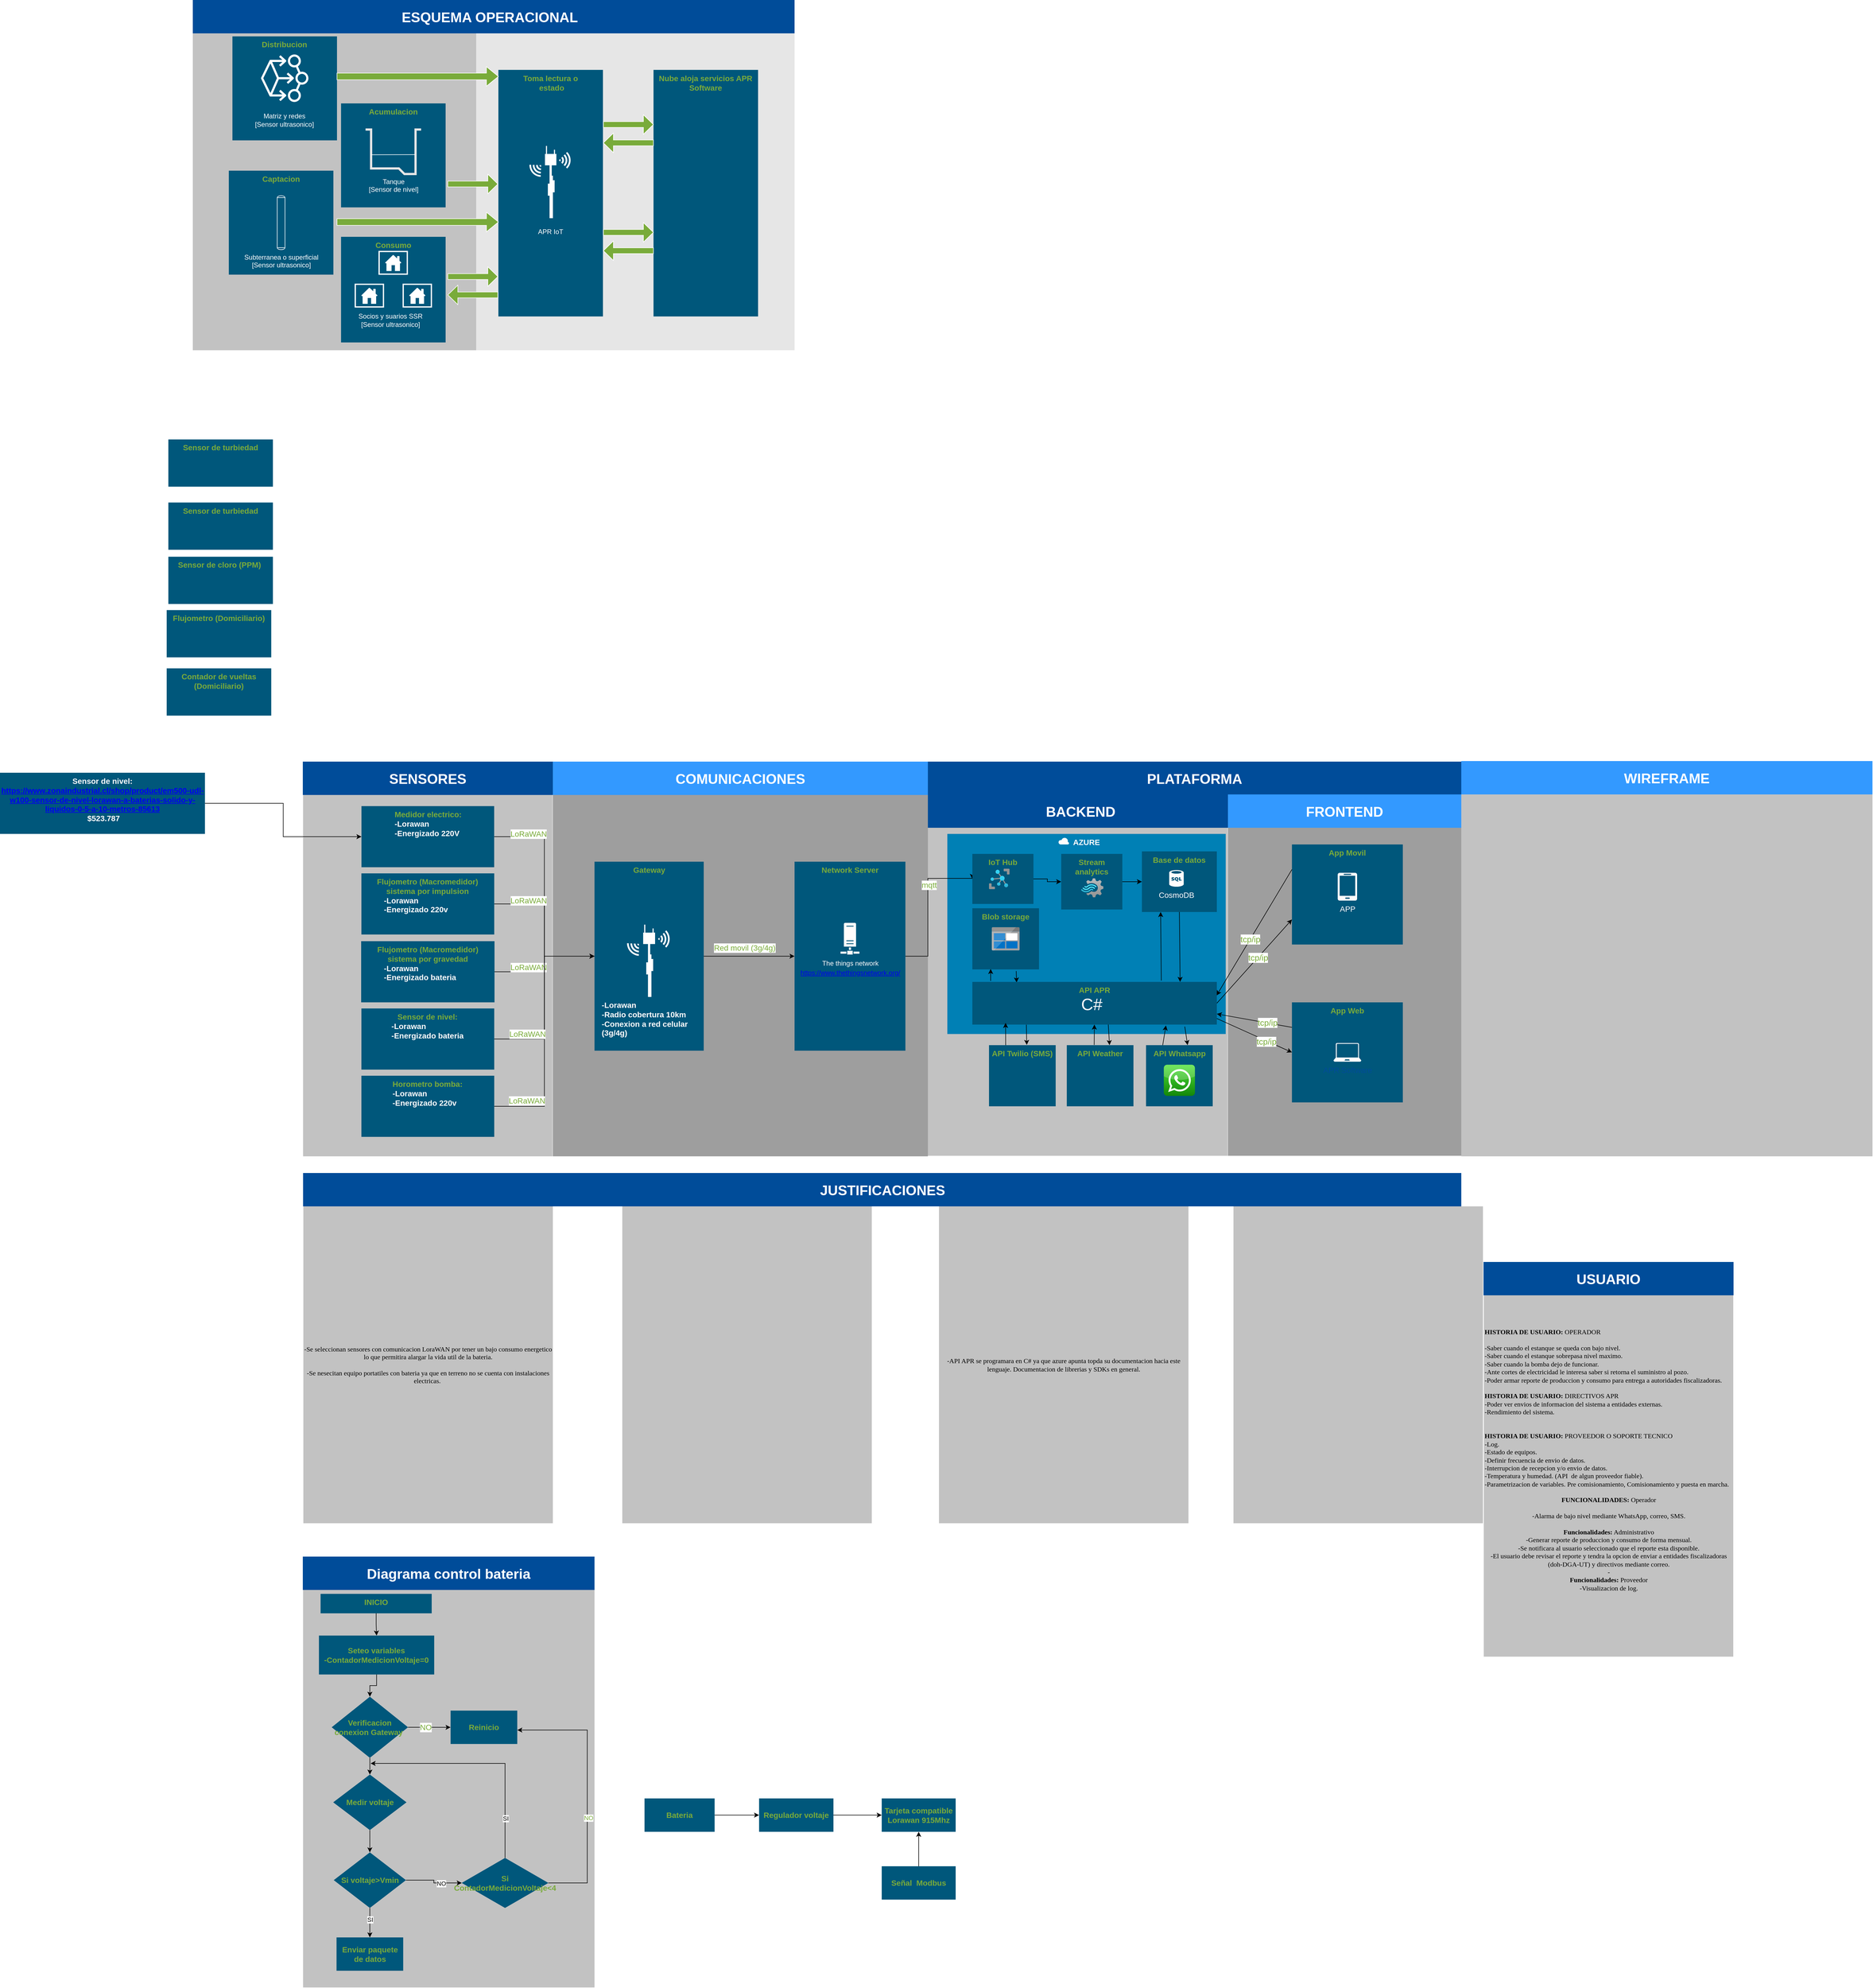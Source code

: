 <mxfile version="19.0.3" type="device"><diagram id="cEEUcmZSm7TxUTLUAFg9" name="Página-1"><mxGraphModel dx="-9446" dy="6866" grid="1" gridSize="10" guides="1" tooltips="1" connect="1" arrows="1" fold="1" page="1" pageScale="1" pageWidth="1169" pageHeight="827" math="0" shadow="0"><root><mxCell id="0"/><mxCell id="1" parent="0"/><mxCell id="oo4NvqWriw5L1BFZLcJN-100" value="" style="rounded=1;whiteSpace=wrap;html=1;dashed=1;strokeColor=none;strokeWidth=2;fillColor=#C2C2C2;fontFamily=Verdana;fontSize=12;fontColor=#00BEF2;arcSize=0;" parent="1" vertex="1"><mxGeometry x="15830" y="-3091" width="539.5" height="650" as="geometry"/></mxCell><mxCell id="NyIQJIULvHEZ2Ux7M3Pq-51" value="AZURE" style="rounded=1;whiteSpace=wrap;html=1;dashed=1;strokeColor=none;strokeWidth=2;fillColor=#0080B5;fontFamily=Helvetica;fontSize=14;fontColor=#FFFCFC;verticalAlign=top;fontStyle=1;arcSize=0;" vertex="1" parent="1"><mxGeometry x="15865" y="-3020" width="501" height="360" as="geometry"/></mxCell><mxCell id="neGCtUj1QcpE1T_BN8M3-70" value="" style="rounded=1;whiteSpace=wrap;html=1;dashed=1;strokeColor=none;strokeWidth=2;fillColor=#9E9E9E;fontFamily=Verdana;fontSize=12;fontColor=#00BEF2;arcSize=0;" parent="1" vertex="1"><mxGeometry x="16370" y="-3031" width="420" height="590" as="geometry"/></mxCell><mxCell id="oo4NvqWriw5L1BFZLcJN-1" value="" style="rounded=1;whiteSpace=wrap;html=1;dashed=1;strokeColor=none;strokeWidth=2;fillColor=#C2C2C2;fontFamily=Verdana;fontSize=12;fontColor=#00BEF2;arcSize=0;" parent="1" vertex="1"><mxGeometry x="14705.5" y="-1660" width="524.5" height="715" as="geometry"/></mxCell><mxCell id="oo4NvqWriw5L1BFZLcJN-2" value="Diagrama control bateria" style="whiteSpace=wrap;html=1;dashed=1;strokeColor=none;strokeWidth=2;fillColor=#004C99;fontFamily=Helvetica;fontSize=25;fontColor=#FFFFFF;fontStyle=1" parent="1" vertex="1"><mxGeometry x="14705" y="-1720" width="525" height="60" as="geometry"/></mxCell><mxCell id="oo4NvqWriw5L1BFZLcJN-3" value="" style="rounded=1;whiteSpace=wrap;html=1;dashed=1;strokeColor=none;strokeWidth=2;fillColor=#9E9E9E;fontFamily=Verdana;fontSize=12;fontColor=#00BEF2;arcSize=0;" parent="1" vertex="1"><mxGeometry x="15155" y="-3090" width="675" height="650" as="geometry"/></mxCell><mxCell id="oo4NvqWriw5L1BFZLcJN-4" value="Network Server" style="rounded=1;whiteSpace=wrap;html=1;dashed=1;strokeColor=none;strokeWidth=2;fillColor=#00577B;fontFamily=Helvetica;fontSize=14;fontColor=#79AB3A;verticalAlign=top;fontStyle=1;arcSize=0;" parent="1" vertex="1"><mxGeometry x="15590" y="-2970" width="199.55" height="340" as="geometry"/></mxCell><mxCell id="oo4NvqWriw5L1BFZLcJN-5" value="" style="rounded=1;whiteSpace=wrap;html=1;dashed=1;strokeColor=none;strokeWidth=2;fillColor=#C2C2C2;fontFamily=Verdana;fontSize=12;fontColor=#00BEF2;arcSize=0;" parent="1" vertex="1"><mxGeometry x="14705.5" y="-3090" width="449" height="650" as="geometry"/></mxCell><mxCell id="oo4NvqWriw5L1BFZLcJN-6" style="edgeStyle=orthogonalEdgeStyle;rounded=0;orthogonalLoop=1;jettySize=auto;html=1;fontColor=#FFFCFC;" parent="1" source="oo4NvqWriw5L1BFZLcJN-85" target="oo4NvqWriw5L1BFZLcJN-4" edge="1"><mxGeometry relative="1" as="geometry"/></mxCell><mxCell id="oo4NvqWriw5L1BFZLcJN-7" value="Red movil (3g/4g)" style="edgeLabel;html=1;align=center;verticalAlign=middle;resizable=0;points=[];fontColor=#79AB3A;fontSize=14;labelBackgroundColor=default;" parent="oo4NvqWriw5L1BFZLcJN-6" vertex="1" connectable="0"><mxGeometry x="-0.269" y="2" relative="1" as="geometry"><mxPoint x="14" y="-13" as="offset"/></mxGeometry></mxCell><mxCell id="oo4NvqWriw5L1BFZLcJN-8" style="edgeStyle=orthogonalEdgeStyle;rounded=0;orthogonalLoop=1;jettySize=auto;html=1;fontSize=14;fontColor=#79AB3A;" parent="1" source="oo4NvqWriw5L1BFZLcJN-10" target="oo4NvqWriw5L1BFZLcJN-85" edge="1"><mxGeometry relative="1" as="geometry"/></mxCell><mxCell id="oo4NvqWriw5L1BFZLcJN-9" value="LoRaWAN" style="edgeLabel;html=1;align=center;verticalAlign=middle;resizable=0;points=[];fontSize=14;fontColor=#79AB3A;" parent="oo4NvqWriw5L1BFZLcJN-8" vertex="1" connectable="0"><mxGeometry x="-0.419" relative="1" as="geometry"><mxPoint y="-8" as="offset"/></mxGeometry></mxCell><mxCell id="oo4NvqWriw5L1BFZLcJN-10" value="Flujometro (Macromedidor) sistema por gravedad&lt;br&gt;&lt;blockquote style=&quot;margin: 0 0 0 40px; border: none; padding: 0px;&quot;&gt;&lt;div style=&quot;text-align: left;&quot;&gt;&lt;span style=&quot;background-color: initial;&quot;&gt;&lt;font color=&quot;#fffcfc&quot;&gt;-Lorawan&lt;/font&gt;&lt;/span&gt;&lt;/div&gt;&lt;div style=&quot;text-align: left;&quot;&gt;&lt;span style=&quot;background-color: initial;&quot;&gt;&lt;font color=&quot;#fffcfc&quot;&gt;-Energizado bateria&lt;/font&gt;&lt;/span&gt;&lt;/div&gt;&lt;/blockquote&gt;" style="rounded=1;whiteSpace=wrap;html=1;dashed=1;strokeColor=none;strokeWidth=2;fillColor=#00577B;fontFamily=Helvetica;fontSize=14;fontColor=#79AB3A;verticalAlign=top;fontStyle=1;arcSize=0;" parent="1" vertex="1"><mxGeometry x="14810" y="-2827" width="240" height="110" as="geometry"/></mxCell><mxCell id="oo4NvqWriw5L1BFZLcJN-11" value="Flujometro (Domiciliario)" style="rounded=1;whiteSpace=wrap;html=1;dashed=1;strokeColor=none;strokeWidth=2;fillColor=#00577B;fontFamily=Helvetica;fontSize=14;fontColor=#79AB3A;verticalAlign=top;fontStyle=1;arcSize=0;" parent="1" vertex="1"><mxGeometry x="14460" y="-3422.58" width="188.19" height="85" as="geometry"/></mxCell><mxCell id="oo4NvqWriw5L1BFZLcJN-12" style="edgeStyle=orthogonalEdgeStyle;rounded=0;orthogonalLoop=1;jettySize=auto;html=1;entryX=0;entryY=0.5;entryDx=0;entryDy=0;fontSize=14;fontColor=#79AB3A;" parent="1" source="oo4NvqWriw5L1BFZLcJN-14" target="oo4NvqWriw5L1BFZLcJN-85" edge="1"><mxGeometry relative="1" as="geometry"/></mxCell><mxCell id="oo4NvqWriw5L1BFZLcJN-13" value="LoRaWAN" style="edgeLabel;html=1;align=center;verticalAlign=middle;resizable=0;points=[];fontSize=14;fontColor=#79AB3A;" parent="oo4NvqWriw5L1BFZLcJN-12" vertex="1" connectable="0"><mxGeometry x="-0.718" relative="1" as="geometry"><mxPoint x="-5" y="-10" as="offset"/></mxGeometry></mxCell><mxCell id="oo4NvqWriw5L1BFZLcJN-14" value="Horometro bomba:&lt;br&gt;&lt;div style=&quot;text-align: left;&quot;&gt;&lt;span style=&quot;background-color: initial;&quot;&gt;&lt;font color=&quot;#fffcfc&quot;&gt;-Lorawan&lt;/font&gt;&lt;/span&gt;&lt;/div&gt;&lt;div style=&quot;text-align: left;&quot;&gt;&lt;span style=&quot;background-color: initial;&quot;&gt;&lt;font color=&quot;#fffcfc&quot;&gt;-Energizado 220v&lt;/font&gt;&lt;/span&gt;&lt;/div&gt;" style="rounded=1;whiteSpace=wrap;html=1;dashed=1;strokeColor=none;strokeWidth=2;fillColor=#00577B;fontFamily=Helvetica;fontSize=14;fontColor=#79AB3A;verticalAlign=top;fontStyle=1;arcSize=0;" parent="1" vertex="1"><mxGeometry x="14810.45" y="-2585" width="239.1" height="110" as="geometry"/></mxCell><mxCell id="oo4NvqWriw5L1BFZLcJN-15" value="Contador de vueltas (Domiciliario)" style="rounded=1;whiteSpace=wrap;html=1;dashed=1;strokeColor=none;strokeWidth=2;fillColor=#00577B;fontFamily=Helvetica;fontSize=14;fontColor=#79AB3A;verticalAlign=top;fontStyle=1;arcSize=0;" parent="1" vertex="1"><mxGeometry x="14460" y="-3317.76" width="188.19" height="85" as="geometry"/></mxCell><mxCell id="oo4NvqWriw5L1BFZLcJN-16" style="edgeStyle=orthogonalEdgeStyle;rounded=0;orthogonalLoop=1;jettySize=auto;html=1;entryX=0.051;entryY=0.5;entryDx=0;entryDy=0;entryPerimeter=0;fontSize=14;fontColor=#79AB3A;" parent="1" source="oo4NvqWriw5L1BFZLcJN-18" target="oo4NvqWriw5L1BFZLcJN-85" edge="1"><mxGeometry relative="1" as="geometry"/></mxCell><mxCell id="oo4NvqWriw5L1BFZLcJN-17" value="LoRaWAN" style="edgeLabel;html=1;align=center;verticalAlign=middle;resizable=0;points=[];fontSize=14;fontColor=#79AB3A;" parent="oo4NvqWriw5L1BFZLcJN-16" vertex="1" connectable="0"><mxGeometry x="-0.676" y="1" relative="1" as="geometry"><mxPoint x="-4" y="-4" as="offset"/></mxGeometry></mxCell><mxCell id="oo4NvqWriw5L1BFZLcJN-18" value="Medidor electrico:&lt;br&gt;&lt;div style=&quot;text-align: left;&quot;&gt;&lt;span style=&quot;background-color: initial;&quot;&gt;&lt;font color=&quot;#fffcfc&quot;&gt;-Lorawan&lt;/font&gt;&lt;/span&gt;&lt;/div&gt;&lt;div style=&quot;text-align: left;&quot;&gt;&lt;span style=&quot;background-color: initial;&quot;&gt;&lt;font color=&quot;#fffcfc&quot;&gt;-Energizado 220V&lt;/font&gt;&lt;/span&gt;&lt;/div&gt;" style="rounded=1;whiteSpace=wrap;html=1;dashed=1;strokeColor=none;strokeWidth=2;fillColor=#00577B;fontFamily=Helvetica;fontSize=14;fontColor=#79AB3A;verticalAlign=top;fontStyle=1;arcSize=0;" parent="1" vertex="1"><mxGeometry x="14810.575" y="-3070" width="238.85" height="110" as="geometry"/></mxCell><mxCell id="oo4NvqWriw5L1BFZLcJN-19" value="SENSORES" style="whiteSpace=wrap;html=1;dashed=1;strokeColor=none;strokeWidth=2;fillColor=#004C99;fontFamily=Helvetica;fontSize=25;fontColor=#FFFFFF;fontStyle=1" parent="1" vertex="1"><mxGeometry x="14705" y="-3150" width="450" height="60" as="geometry"/></mxCell><mxCell id="oo4NvqWriw5L1BFZLcJN-20" value="Sensor de cloro (PPM)&amp;nbsp;" style="rounded=1;whiteSpace=wrap;html=1;dashed=1;strokeColor=none;strokeWidth=2;fillColor=#00577B;fontFamily=Helvetica;fontSize=14;fontColor=#79AB3A;verticalAlign=top;fontStyle=1;arcSize=0;" parent="1" vertex="1"><mxGeometry x="14463" y="-3518.56" width="188.19" height="85" as="geometry"/></mxCell><mxCell id="oo4NvqWriw5L1BFZLcJN-21" value="Sensor de turbiedad" style="rounded=1;whiteSpace=wrap;html=1;dashed=1;strokeColor=none;strokeWidth=2;fillColor=#00577B;fontFamily=Helvetica;fontSize=14;fontColor=#79AB3A;verticalAlign=top;fontStyle=1;arcSize=0;" parent="1" vertex="1"><mxGeometry x="14463" y="-3616.08" width="188.19" height="85" as="geometry"/></mxCell><mxCell id="oo4NvqWriw5L1BFZLcJN-22" value="" style="rounded=1;whiteSpace=wrap;html=1;dashed=1;strokeColor=none;strokeWidth=2;fillColor=#C2C2C2;fontFamily=Verdana;fontSize=12;fontColor=#00BEF2;arcSize=0;" parent="1" vertex="1"><mxGeometry x="14507" y="-4500" width="510" height="610" as="geometry"/></mxCell><mxCell id="oo4NvqWriw5L1BFZLcJN-23" value="" style="rounded=1;whiteSpace=wrap;html=1;dashed=1;strokeColor=none;strokeWidth=2;fillColor=#E6E6E6;fontFamily=Verdana;fontSize=12;fontColor=#00BEF2;arcSize=0;" parent="1" vertex="1"><mxGeometry x="15017" y="-4500" width="573" height="610" as="geometry"/></mxCell><mxCell id="oo4NvqWriw5L1BFZLcJN-24" value="Toma lectura o&lt;br&gt;&amp;nbsp;estado" style="rounded=1;whiteSpace=wrap;html=1;dashed=1;strokeColor=none;strokeWidth=2;fillColor=#00577B;fontFamily=Helvetica;fontSize=14;fontColor=#79AB3A;verticalAlign=top;fontStyle=1;arcSize=0;" parent="1" vertex="1"><mxGeometry x="15057" y="-4394.28" width="188.19" height="443.52" as="geometry"/></mxCell><mxCell id="oo4NvqWriw5L1BFZLcJN-25" value="Nube aloja servicios APR Software" style="rounded=1;whiteSpace=wrap;html=1;dashed=1;strokeColor=none;strokeWidth=2;fillColor=#00577B;fontFamily=Helvetica;fontSize=14;fontColor=#79AB3A;verticalAlign=top;fontStyle=1;arcSize=0;" parent="1" vertex="1"><mxGeometry x="15336.19" y="-4394.28" width="188.19" height="443.52" as="geometry"/></mxCell><mxCell id="oo4NvqWriw5L1BFZLcJN-26" value="" style="group" parent="1" vertex="1" connectable="0"><mxGeometry x="15246" y="-4119.52" width="90" height="68" as="geometry"/></mxCell><mxCell id="oo4NvqWriw5L1BFZLcJN-27" value="" style="shape=singleArrow;whiteSpace=wrap;html=1;labelBackgroundColor=none;fontSize=12;fontColor=#79AB3A;strokeColor=#FFFFFF;strokeWidth=1;fillColor=#79AB3A;gradientColor=none;" parent="oo4NvqWriw5L1BFZLcJN-26" vertex="1"><mxGeometry width="90" height="35" as="geometry"/></mxCell><mxCell id="oo4NvqWriw5L1BFZLcJN-28" value="" style="shape=singleArrow;whiteSpace=wrap;html=1;labelBackgroundColor=none;fontSize=12;fontColor=#79AB3A;strokeColor=#FFFFFF;strokeWidth=1;fillColor=#79AB3A;gradientColor=none;flipH=1;" parent="oo4NvqWriw5L1BFZLcJN-26" vertex="1"><mxGeometry y="33" width="90" height="35" as="geometry"/></mxCell><mxCell id="oo4NvqWriw5L1BFZLcJN-29" value="" style="group" parent="1" vertex="1" connectable="0"><mxGeometry x="15246" y="-4313.52" width="90" height="68" as="geometry"/></mxCell><mxCell id="oo4NvqWriw5L1BFZLcJN-30" value="" style="shape=singleArrow;whiteSpace=wrap;html=1;labelBackgroundColor=none;fontSize=12;fontColor=#79AB3A;strokeColor=#FFFFFF;strokeWidth=1;fillColor=#79AB3A;gradientColor=none;" parent="oo4NvqWriw5L1BFZLcJN-29" vertex="1"><mxGeometry width="90" height="35" as="geometry"/></mxCell><mxCell id="oo4NvqWriw5L1BFZLcJN-31" value="" style="shape=singleArrow;whiteSpace=wrap;html=1;labelBackgroundColor=none;fontSize=12;fontColor=#79AB3A;strokeColor=#FFFFFF;strokeWidth=1;fillColor=#79AB3A;gradientColor=none;flipH=1;" parent="oo4NvqWriw5L1BFZLcJN-29" vertex="1"><mxGeometry y="33" width="90" height="35" as="geometry"/></mxCell><mxCell id="oo4NvqWriw5L1BFZLcJN-32" value="ESQUEMA OPERACIONAL&amp;nbsp;&amp;nbsp;" style="whiteSpace=wrap;html=1;dashed=1;strokeColor=none;strokeWidth=2;fillColor=#004C99;fontFamily=Helvetica;fontSize=25;fontColor=#FFFFFF;fontStyle=1" parent="1" vertex="1"><mxGeometry x="14507" y="-4520" width="1083" height="60" as="geometry"/></mxCell><mxCell id="oo4NvqWriw5L1BFZLcJN-33" value="" style="group" parent="1" vertex="1" connectable="0"><mxGeometry x="14966" y="-4206.52" width="90" height="68" as="geometry"/></mxCell><mxCell id="oo4NvqWriw5L1BFZLcJN-34" value="" style="shape=singleArrow;whiteSpace=wrap;html=1;labelBackgroundColor=none;fontSize=12;fontColor=#79AB3A;strokeColor=#FFFFFF;strokeWidth=1;fillColor=#79AB3A;gradientColor=none;" parent="oo4NvqWriw5L1BFZLcJN-33" vertex="1"><mxGeometry width="90" height="35" as="geometry"/></mxCell><mxCell id="oo4NvqWriw5L1BFZLcJN-35" value="" style="group" parent="1" vertex="1" connectable="0"><mxGeometry x="15108.173" y="-4257.52" width="78.537" height="170" as="geometry"/></mxCell><mxCell id="oo4NvqWriw5L1BFZLcJN-36" value="APR IoT" style="text;html=1;strokeColor=none;fillColor=none;align=center;verticalAlign=middle;whiteSpace=wrap;rounded=0;labelBackgroundColor=none;fontSize=12;fontColor=#FFFFFF;" parent="oo4NvqWriw5L1BFZLcJN-35" vertex="1"><mxGeometry x="12.917" y="140" width="60" height="30" as="geometry"/></mxCell><mxCell id="oo4NvqWriw5L1BFZLcJN-37" value="" style="group" parent="oo4NvqWriw5L1BFZLcJN-35" vertex="1" connectable="0"><mxGeometry width="78.537" height="130" as="geometry"/></mxCell><mxCell id="oo4NvqWriw5L1BFZLcJN-38" value="" style="group;fontSize=7;strokeColor=none;" parent="oo4NvqWriw5L1BFZLcJN-37" vertex="1" connectable="0"><mxGeometry x="32.657" width="20.53" height="130" as="geometry"/></mxCell><mxCell id="oo4NvqWriw5L1BFZLcJN-39" value="" style="endArrow=none;html=1;rounded=0;fontSize=12;fontColor=#66FFB3;strokeColor=#FFFFFF;strokeWidth=4;" parent="oo4NvqWriw5L1BFZLcJN-38" edge="1"><mxGeometry width="50" height="50" relative="1" as="geometry"><mxPoint x="10.21" y="130" as="sourcePoint"/><mxPoint x="10.21" y="20.526" as="targetPoint"/></mxGeometry></mxCell><mxCell id="oo4NvqWriw5L1BFZLcJN-40" value="" style="endArrow=none;html=1;rounded=0;fontSize=12;fontColor=#66FFB3;strokeColor=#FFFFFF;strokeWidth=4;" parent="oo4NvqWriw5L1BFZLcJN-38" edge="1"><mxGeometry width="50" height="50" relative="1" as="geometry"><mxPoint x="12.318" y="130" as="sourcePoint"/><mxPoint x="12.318" y="53.533" as="targetPoint"/></mxGeometry></mxCell><mxCell id="oo4NvqWriw5L1BFZLcJN-41" value="" style="endArrow=none;html=1;rounded=0;fontSize=12;fontColor=#66FFB3;strokeColor=#FFFFFF;strokeWidth=6;" parent="oo4NvqWriw5L1BFZLcJN-38" edge="1"><mxGeometry width="50" height="50" relative="1" as="geometry"><mxPoint x="14.371" y="83.474" as="sourcePoint"/><mxPoint x="14.371" y="61.743" as="targetPoint"/></mxGeometry></mxCell><mxCell id="oo4NvqWriw5L1BFZLcJN-42" value="" style="endArrow=none;html=1;rounded=0;fontSize=12;fontColor=#66FFB3;strokeColor=#FFFFFF;strokeWidth=6;" parent="oo4NvqWriw5L1BFZLcJN-38" edge="1"><mxGeometry width="50" height="50" relative="1" as="geometry"><mxPoint x="8.191" y="89.549" as="sourcePoint"/><mxPoint x="8.191" y="67.819" as="targetPoint"/></mxGeometry></mxCell><mxCell id="oo4NvqWriw5L1BFZLcJN-43" value="" style="rounded=0;whiteSpace=wrap;html=1;labelBackgroundColor=none;fontSize=12;fontColor=#66FFB3;strokeColor=none;strokeWidth=14;fillColor=#FFFFFF;gradientColor=none;" parent="oo4NvqWriw5L1BFZLcJN-38" vertex="1"><mxGeometry y="14.368" width="20.53" height="20.526" as="geometry"/></mxCell><mxCell id="oo4NvqWriw5L1BFZLcJN-44" value="" style="endArrow=none;html=1;rounded=0;fontSize=12;fontColor=#66FFB3;strokeColor=#FFFFFF;strokeWidth=2;" parent="oo4NvqWriw5L1BFZLcJN-38" edge="1"><mxGeometry width="50" height="50" relative="1" as="geometry"><mxPoint x="2.737" y="14.368" as="sourcePoint"/><mxPoint x="2.737" as="targetPoint"/></mxGeometry></mxCell><mxCell id="oo4NvqWriw5L1BFZLcJN-45" value="" style="endArrow=none;html=1;rounded=0;fontSize=12;fontColor=#66FFB3;strokeColor=#FFFFFF;strokeWidth=2;" parent="oo4NvqWriw5L1BFZLcJN-38" edge="1"><mxGeometry width="50" height="50" relative="1" as="geometry"><mxPoint x="17.108" y="21.211" as="sourcePoint"/><mxPoint x="17.108" y="6.842" as="targetPoint"/></mxGeometry></mxCell><mxCell id="oo4NvqWriw5L1BFZLcJN-46" value="" style="html=1;verticalLabelPosition=bottom;align=center;labelBackgroundColor=#ffffff;verticalAlign=top;strokeWidth=0;strokeColor=#FFFFFF;shadow=0;dashed=0;shape=mxgraph.ios7.icons.wifi;pointerEvents=1;fontSize=12;fontColor=#FFFFFF;fillColor=#FFFFFF;gradientColor=none;rotation=90;" parent="oo4NvqWriw5L1BFZLcJN-37" vertex="1"><mxGeometry x="53.187" y="15" width="29.7" height="21" as="geometry"/></mxCell><mxCell id="oo4NvqWriw5L1BFZLcJN-47" value="" style="html=1;verticalLabelPosition=bottom;align=center;labelBackgroundColor=#ffffff;verticalAlign=top;strokeWidth=0;strokeColor=#FFFFFF;shadow=0;dashed=0;shape=mxgraph.ios7.icons.wifi;pointerEvents=1;fontSize=12;fontColor=#FFFFFF;fillColor=#FFFFFF;gradientColor=none;rotation=-133;" parent="oo4NvqWriw5L1BFZLcJN-37" vertex="1"><mxGeometry x="2.957" y="31" width="29.7" height="21" as="geometry"/></mxCell><mxCell id="oo4NvqWriw5L1BFZLcJN-48" value="" style="group" parent="1" vertex="1" connectable="0"><mxGeometry x="14773.81" y="-4334" width="188.19" height="187.04" as="geometry"/></mxCell><mxCell id="oo4NvqWriw5L1BFZLcJN-49" value="Acumulacion" style="rounded=1;whiteSpace=wrap;html=1;dashed=1;strokeColor=none;strokeWidth=2;fillColor=#00577B;fontFamily=Helvetica;fontSize=14;fontColor=#79AB3A;verticalAlign=top;fontStyle=1;arcSize=0;" parent="oo4NvqWriw5L1BFZLcJN-48" vertex="1"><mxGeometry width="188.19" height="187.04" as="geometry"/></mxCell><mxCell id="oo4NvqWriw5L1BFZLcJN-50" value="" style="group" parent="oo4NvqWriw5L1BFZLcJN-48" vertex="1" connectable="0"><mxGeometry x="44.095" y="47.04" width="100" height="80" as="geometry"/></mxCell><mxCell id="oo4NvqWriw5L1BFZLcJN-51" value="&lt;font color=&quot;#ffffff&quot; style=&quot;font-size: 12px;&quot;&gt;Tanque&lt;br&gt;[Sensor de nivel]&lt;br&gt;&lt;/font&gt;" style="shape=mxgraph.pid.vessels.container,_tank,_cistern_(boot);html=1;pointerEvents=1;align=center;verticalLabelPosition=bottom;verticalAlign=top;dashed=0;fontSize=12;fillColor=none;strokeColor=#E6E6E6;strokeWidth=4;" parent="oo4NvqWriw5L1BFZLcJN-50" vertex="1"><mxGeometry width="100" height="80" as="geometry"/></mxCell><mxCell id="oo4NvqWriw5L1BFZLcJN-52" value="" style="endArrow=none;html=1;rounded=0;fontSize=12;fontColor=#FFFFFF;entryX=0.272;entryY=0.557;entryDx=0;entryDy=0;entryPerimeter=0;strokeColor=#FFFFFF;" parent="oo4NvqWriw5L1BFZLcJN-50" edge="1"><mxGeometry width="50" height="50" relative="1" as="geometry"><mxPoint x="9.905" y="45.28" as="sourcePoint"/><mxPoint x="89.905" y="45.05" as="targetPoint"/></mxGeometry></mxCell><mxCell id="oo4NvqWriw5L1BFZLcJN-53" value="" style="group" parent="1" vertex="1" connectable="0"><mxGeometry x="14578.31" y="-4454.56" width="188.19" height="187.04" as="geometry"/></mxCell><mxCell id="oo4NvqWriw5L1BFZLcJN-54" value="Distribucion" style="rounded=1;whiteSpace=wrap;html=1;dashed=1;strokeColor=none;strokeWidth=2;fillColor=#00577B;fontFamily=Helvetica;fontSize=14;fontColor=#79AB3A;verticalAlign=top;fontStyle=1;arcSize=0;" parent="oo4NvqWriw5L1BFZLcJN-53" vertex="1"><mxGeometry width="188.19" height="187.04" as="geometry"/></mxCell><mxCell id="oo4NvqWriw5L1BFZLcJN-55" value="" style="group" parent="oo4NvqWriw5L1BFZLcJN-53" vertex="1" connectable="0"><mxGeometry x="17.15" y="32.52" width="153.89" height="122" as="geometry"/></mxCell><mxCell id="oo4NvqWriw5L1BFZLcJN-56" value="" style="sketch=0;outlineConnect=0;fontColor=#232F3E;gradientColor=none;fillColor=#FFFFFF;strokeColor=none;dashed=0;verticalLabelPosition=bottom;verticalAlign=top;align=center;html=1;fontSize=12;fontStyle=0;aspect=fixed;pointerEvents=1;shape=mxgraph.aws4.ec2_aws_microservice_extractor_for_net;rotation=-90;" parent="oo4NvqWriw5L1BFZLcJN-55" vertex="1"><mxGeometry x="34.245" width="85.4" height="85.4" as="geometry"/></mxCell><mxCell id="oo4NvqWriw5L1BFZLcJN-57" value="Matriz y redes&lt;br&gt;[Sensor ultrasonico]" style="text;html=1;strokeColor=none;fillColor=none;align=center;verticalAlign=middle;whiteSpace=wrap;rounded=0;labelBackgroundColor=none;fontSize=12;fontColor=#FFFFFF;" parent="oo4NvqWriw5L1BFZLcJN-55" vertex="1"><mxGeometry y="99.4" width="153.89" height="36.6" as="geometry"/></mxCell><mxCell id="oo4NvqWriw5L1BFZLcJN-58" value="" style="group" parent="1" vertex="1" connectable="0"><mxGeometry x="14571.83" y="-4213" width="188.19" height="187.04" as="geometry"/></mxCell><mxCell id="oo4NvqWriw5L1BFZLcJN-59" value="" style="group" parent="oo4NvqWriw5L1BFZLcJN-58" vertex="1" connectable="0"><mxGeometry x="2.842e-14" y="-1.421e-14" width="188.19" height="187.04" as="geometry"/></mxCell><mxCell id="oo4NvqWriw5L1BFZLcJN-60" value="Captacion" style="rounded=1;whiteSpace=wrap;html=1;dashed=1;strokeColor=none;strokeWidth=2;fillColor=#00577B;fontFamily=Helvetica;fontSize=14;fontColor=#79AB3A;verticalAlign=top;fontStyle=1;arcSize=0;" parent="oo4NvqWriw5L1BFZLcJN-59" vertex="1"><mxGeometry width="188.19" height="187.04" as="geometry"/></mxCell><mxCell id="oo4NvqWriw5L1BFZLcJN-61" value="Subterranea o superficial&lt;br&gt;[Sensor ultrasonico]" style="shape=mxgraph.pid.vessels.tower;html=1;pointerEvents=1;align=center;verticalLabelPosition=bottom;verticalAlign=top;dashed=0;labelBackgroundColor=none;fontSize=12;fontColor=#FFFFFF;strokeColor=#FFFFFF;strokeWidth=1;fillColor=#00577B;gradientColor=none;" parent="oo4NvqWriw5L1BFZLcJN-59" vertex="1"><mxGeometry x="87.095" y="45.02" width="14" height="97" as="geometry"/></mxCell><mxCell id="oo4NvqWriw5L1BFZLcJN-62" value="" style="group" parent="1" vertex="1" connectable="0"><mxGeometry x="14773.81" y="-4094.0" width="188.19" height="190" as="geometry"/></mxCell><mxCell id="oo4NvqWriw5L1BFZLcJN-63" value="Consumo" style="rounded=1;whiteSpace=wrap;html=1;dashed=1;strokeColor=none;strokeWidth=2;fillColor=#00577B;fontFamily=Helvetica;fontSize=14;fontColor=#79AB3A;verticalAlign=top;fontStyle=1;arcSize=0;" parent="oo4NvqWriw5L1BFZLcJN-62" vertex="1"><mxGeometry width="188.19" height="190" as="geometry"/></mxCell><mxCell id="oo4NvqWriw5L1BFZLcJN-64" value="" style="group" parent="oo4NvqWriw5L1BFZLcJN-62" vertex="1" connectable="0"><mxGeometry x="24.46" y="25.28" width="139.27" height="139.44" as="geometry"/></mxCell><mxCell id="oo4NvqWriw5L1BFZLcJN-65" value="Socios y suarios SSR&lt;br&gt;[Sensor ultrasonico]" style="text;html=1;strokeColor=none;fillColor=none;align=center;verticalAlign=middle;whiteSpace=wrap;rounded=0;fontSize=12;fontColor=#FFFFFF;" parent="oo4NvqWriw5L1BFZLcJN-64" vertex="1"><mxGeometry x="0.005" y="109.44" width="130" height="30" as="geometry"/></mxCell><mxCell id="oo4NvqWriw5L1BFZLcJN-66" value="" style="sketch=0;pointerEvents=1;shadow=0;dashed=0;html=1;strokeColor=none;fillColor=#FFFFFF;labelPosition=center;verticalLabelPosition=bottom;verticalAlign=top;outlineConnect=0;align=center;shape=mxgraph.office.concepts.home_page;fontSize=12;fontColor=#FFFFFF;" parent="oo4NvqWriw5L1BFZLcJN-64" vertex="1"><mxGeometry x="42.91" width="53" height="43" as="geometry"/></mxCell><mxCell id="oo4NvqWriw5L1BFZLcJN-67" value="" style="sketch=0;pointerEvents=1;shadow=0;dashed=0;html=1;strokeColor=none;fillColor=#FFFFFF;labelPosition=center;verticalLabelPosition=bottom;verticalAlign=top;outlineConnect=0;align=center;shape=mxgraph.office.concepts.home_page;fontSize=12;fontColor=#FFFFFF;" parent="oo4NvqWriw5L1BFZLcJN-64" vertex="1"><mxGeometry x="86.27" y="59" width="53" height="43" as="geometry"/></mxCell><mxCell id="oo4NvqWriw5L1BFZLcJN-68" value="" style="sketch=0;pointerEvents=1;shadow=0;dashed=0;html=1;strokeColor=none;fillColor=#FFFFFF;labelPosition=center;verticalLabelPosition=bottom;verticalAlign=top;outlineConnect=0;align=center;shape=mxgraph.office.concepts.home_page;fontSize=12;fontColor=#FFFFFF;" parent="oo4NvqWriw5L1BFZLcJN-64" vertex="1"><mxGeometry y="59" width="53" height="43" as="geometry"/></mxCell><mxCell id="oo4NvqWriw5L1BFZLcJN-69" value="" style="group" parent="1" vertex="1" connectable="0"><mxGeometry x="14966" y="-4040.0" width="90" height="68" as="geometry"/></mxCell><mxCell id="oo4NvqWriw5L1BFZLcJN-70" value="" style="shape=singleArrow;whiteSpace=wrap;html=1;labelBackgroundColor=none;fontSize=12;fontColor=#79AB3A;strokeColor=#FFFFFF;strokeWidth=1;fillColor=#79AB3A;gradientColor=none;" parent="oo4NvqWriw5L1BFZLcJN-69" vertex="1"><mxGeometry width="90" height="35" as="geometry"/></mxCell><mxCell id="oo4NvqWriw5L1BFZLcJN-71" value="" style="shape=singleArrow;whiteSpace=wrap;html=1;labelBackgroundColor=none;fontSize=12;fontColor=#79AB3A;strokeColor=#FFFFFF;strokeWidth=1;fillColor=#79AB3A;gradientColor=none;flipH=1;" parent="oo4NvqWriw5L1BFZLcJN-69" vertex="1"><mxGeometry y="33" width="90" height="35" as="geometry"/></mxCell><mxCell id="oo4NvqWriw5L1BFZLcJN-72" value="" style="group" parent="1" vertex="1" connectable="0"><mxGeometry x="14766.5" y="-4138.09" width="290.5" height="68" as="geometry"/></mxCell><mxCell id="oo4NvqWriw5L1BFZLcJN-73" value="" style="shape=singleArrow;whiteSpace=wrap;html=1;labelBackgroundColor=none;fontSize=12;fontColor=#79AB3A;strokeColor=#FFFFFF;strokeWidth=1;fillColor=#79AB3A;gradientColor=none;arrowWidth=0.342;arrowSize=0.074;" parent="oo4NvqWriw5L1BFZLcJN-72" vertex="1"><mxGeometry width="290.5" height="35" as="geometry"/></mxCell><mxCell id="oo4NvqWriw5L1BFZLcJN-74" value="" style="group" parent="1" vertex="1" connectable="0"><mxGeometry x="14766.5" y="-4400" width="290.5" height="68" as="geometry"/></mxCell><mxCell id="oo4NvqWriw5L1BFZLcJN-75" value="" style="shape=singleArrow;whiteSpace=wrap;html=1;labelBackgroundColor=none;fontSize=12;fontColor=#79AB3A;strokeColor=#FFFFFF;strokeWidth=1;fillColor=#79AB3A;gradientColor=none;arrowWidth=0.342;arrowSize=0.074;" parent="oo4NvqWriw5L1BFZLcJN-74" vertex="1"><mxGeometry width="290.5" height="35" as="geometry"/></mxCell><mxCell id="oo4NvqWriw5L1BFZLcJN-76" value="Sensor de turbiedad" style="rounded=1;whiteSpace=wrap;html=1;dashed=1;strokeColor=none;strokeWidth=2;fillColor=#00577B;fontFamily=Helvetica;fontSize=14;fontColor=#79AB3A;verticalAlign=top;fontStyle=1;arcSize=0;" parent="1" vertex="1"><mxGeometry x="14463" y="-3729.56" width="188.19" height="85" as="geometry"/></mxCell><mxCell id="oo4NvqWriw5L1BFZLcJN-77" style="edgeStyle=orthogonalEdgeStyle;rounded=0;orthogonalLoop=1;jettySize=auto;html=1;entryX=0;entryY=0.5;entryDx=0;entryDy=0;fontSize=14;fontColor=#79AB3A;" parent="1" source="oo4NvqWriw5L1BFZLcJN-79" target="oo4NvqWriw5L1BFZLcJN-85" edge="1"><mxGeometry relative="1" as="geometry"/></mxCell><mxCell id="oo4NvqWriw5L1BFZLcJN-78" value="LoRaWAN" style="edgeLabel;html=1;align=center;verticalAlign=middle;resizable=0;points=[];fontSize=14;fontColor=#79AB3A;" parent="oo4NvqWriw5L1BFZLcJN-77" vertex="1" connectable="0"><mxGeometry x="-0.647" relative="1" as="geometry"><mxPoint x="1" y="-9" as="offset"/></mxGeometry></mxCell><mxCell id="oo4NvqWriw5L1BFZLcJN-79" value="Sensor de nivel:&lt;br&gt;&lt;div style=&quot;text-align: left;&quot;&gt;&lt;span style=&quot;color: rgb(255, 252, 252); background-color: initial;&quot;&gt;-Lorawan&lt;/span&gt;&lt;/div&gt;&lt;font color=&quot;#fffcfc&quot;&gt;&lt;div style=&quot;text-align: left;&quot;&gt;&lt;span style=&quot;background-color: initial;&quot;&gt;-Energizado bateria&lt;/span&gt;&lt;/div&gt;&lt;/font&gt;" style="rounded=1;whiteSpace=wrap;html=1;dashed=1;strokeColor=none;strokeWidth=2;fillColor=#00577B;fontFamily=Helvetica;fontSize=14;fontColor=#79AB3A;verticalAlign=top;fontStyle=1;arcSize=0;" parent="1" vertex="1"><mxGeometry x="14810.45" y="-2706" width="239.1" height="110" as="geometry"/></mxCell><mxCell id="oo4NvqWriw5L1BFZLcJN-80" style="edgeStyle=orthogonalEdgeStyle;rounded=0;orthogonalLoop=1;jettySize=auto;html=1;entryX=0;entryY=0.5;entryDx=0;entryDy=0;fontSize=14;fontColor=#79AB3A;" parent="1" source="oo4NvqWriw5L1BFZLcJN-82" target="oo4NvqWriw5L1BFZLcJN-85" edge="1"><mxGeometry relative="1" as="geometry"/></mxCell><mxCell id="oo4NvqWriw5L1BFZLcJN-81" value="LoRaWAN" style="edgeLabel;html=1;align=center;verticalAlign=middle;resizable=0;points=[];fontSize=14;fontColor=#79AB3A;" parent="oo4NvqWriw5L1BFZLcJN-80" vertex="1" connectable="0"><mxGeometry x="-0.597" y="1" relative="1" as="geometry"><mxPoint x="6" y="-5" as="offset"/></mxGeometry></mxCell><mxCell id="oo4NvqWriw5L1BFZLcJN-82" value="Flujometro (Macromedidor) sistema por impulsion&lt;br&gt;&lt;blockquote style=&quot;margin: 0 0 0 40px; border: none; padding: 0px;&quot;&gt;&lt;div style=&quot;text-align: left;&quot;&gt;&lt;span style=&quot;background-color: initial;&quot;&gt;&lt;font color=&quot;#fffcfc&quot;&gt;-Lorawan&lt;/font&gt;&lt;/span&gt;&lt;/div&gt;&lt;div style=&quot;text-align: left;&quot;&gt;&lt;span style=&quot;background-color: initial;&quot;&gt;&lt;font color=&quot;#fffcfc&quot;&gt;-Energizado 220v&lt;/font&gt;&lt;/span&gt;&lt;/div&gt;&lt;/blockquote&gt;" style="rounded=1;whiteSpace=wrap;html=1;dashed=1;strokeColor=none;strokeWidth=2;fillColor=#00577B;fontFamily=Helvetica;fontSize=14;fontColor=#79AB3A;verticalAlign=top;fontStyle=1;arcSize=0;align=center;" parent="1" vertex="1"><mxGeometry x="14810.45" y="-2949" width="239.1" height="110" as="geometry"/></mxCell><mxCell id="oo4NvqWriw5L1BFZLcJN-83" value="COMUNICACIONES" style="whiteSpace=wrap;html=1;dashed=1;strokeColor=none;strokeWidth=2;fillColor=#3399FF;fontFamily=Helvetica;fontSize=25;fontColor=#FFFFFF;fontStyle=1" parent="1" vertex="1"><mxGeometry x="15155" y="-3150" width="675" height="60" as="geometry"/></mxCell><mxCell id="oo4NvqWriw5L1BFZLcJN-84" value="" style="group" parent="1" vertex="1" connectable="0"><mxGeometry x="15230" y="-2970" width="210" height="340" as="geometry"/></mxCell><mxCell id="oo4NvqWriw5L1BFZLcJN-85" value="Gateway" style="rounded=1;whiteSpace=wrap;html=1;dashed=1;strokeColor=none;strokeWidth=2;fillColor=#00577B;fontFamily=Helvetica;fontSize=14;fontColor=#79AB3A;verticalAlign=top;fontStyle=1;arcSize=0;" parent="oo4NvqWriw5L1BFZLcJN-84" vertex="1"><mxGeometry width="196.558" height="340" as="geometry"/></mxCell><mxCell id="oo4NvqWriw5L1BFZLcJN-86" value="" style="group" parent="oo4NvqWriw5L1BFZLcJN-84" vertex="1" connectable="0"><mxGeometry x="53.448" y="113.24" width="156.552" height="210.0" as="geometry"/></mxCell><mxCell id="oo4NvqWriw5L1BFZLcJN-87" value="" style="group" parent="oo4NvqWriw5L1BFZLcJN-86" vertex="1" connectable="0"><mxGeometry width="82.029" height="130" as="geometry"/></mxCell><mxCell id="oo4NvqWriw5L1BFZLcJN-88" value="" style="group;fontSize=7;strokeColor=none;" parent="oo4NvqWriw5L1BFZLcJN-87" vertex="1" connectable="0"><mxGeometry x="34.109" width="21.443" height="130" as="geometry"/></mxCell><mxCell id="oo4NvqWriw5L1BFZLcJN-89" value="" style="endArrow=none;html=1;rounded=0;fontSize=12;fontColor=#66FFB3;strokeColor=#FFFFFF;strokeWidth=4;" parent="oo4NvqWriw5L1BFZLcJN-88" edge="1"><mxGeometry width="50" height="50" relative="1" as="geometry"><mxPoint x="10.664" y="130" as="sourcePoint"/><mxPoint x="10.664" y="20.526" as="targetPoint"/></mxGeometry></mxCell><mxCell id="oo4NvqWriw5L1BFZLcJN-90" value="" style="endArrow=none;html=1;rounded=0;fontSize=12;fontColor=#66FFB3;strokeColor=#FFFFFF;strokeWidth=4;" parent="oo4NvqWriw5L1BFZLcJN-88" edge="1"><mxGeometry width="50" height="50" relative="1" as="geometry"><mxPoint x="12.866" y="130" as="sourcePoint"/><mxPoint x="12.866" y="53.533" as="targetPoint"/></mxGeometry></mxCell><mxCell id="oo4NvqWriw5L1BFZLcJN-91" value="" style="endArrow=none;html=1;rounded=0;fontSize=12;fontColor=#66FFB3;strokeColor=#FFFFFF;strokeWidth=6;" parent="oo4NvqWriw5L1BFZLcJN-88" edge="1"><mxGeometry width="50" height="50" relative="1" as="geometry"><mxPoint x="15.01" y="83.474" as="sourcePoint"/><mxPoint x="15.01" y="61.743" as="targetPoint"/></mxGeometry></mxCell><mxCell id="oo4NvqWriw5L1BFZLcJN-92" value="" style="endArrow=none;html=1;rounded=0;fontSize=12;fontColor=#66FFB3;strokeColor=#FFFFFF;strokeWidth=6;" parent="oo4NvqWriw5L1BFZLcJN-88" edge="1"><mxGeometry width="50" height="50" relative="1" as="geometry"><mxPoint x="8.556" y="89.549" as="sourcePoint"/><mxPoint x="8.556" y="67.819" as="targetPoint"/></mxGeometry></mxCell><mxCell id="oo4NvqWriw5L1BFZLcJN-93" value="" style="rounded=0;whiteSpace=wrap;html=1;labelBackgroundColor=none;fontSize=12;fontColor=#66FFB3;strokeColor=none;strokeWidth=14;fillColor=#FFFFFF;gradientColor=none;" parent="oo4NvqWriw5L1BFZLcJN-88" vertex="1"><mxGeometry y="14.368" width="21.443" height="20.526" as="geometry"/></mxCell><mxCell id="oo4NvqWriw5L1BFZLcJN-94" value="" style="endArrow=none;html=1;rounded=0;fontSize=12;fontColor=#66FFB3;strokeColor=#FFFFFF;strokeWidth=2;" parent="oo4NvqWriw5L1BFZLcJN-88" edge="1"><mxGeometry width="50" height="50" relative="1" as="geometry"><mxPoint x="2.859" y="14.368" as="sourcePoint"/><mxPoint x="2.859" as="targetPoint"/></mxGeometry></mxCell><mxCell id="oo4NvqWriw5L1BFZLcJN-95" value="" style="endArrow=none;html=1;rounded=0;fontSize=12;fontColor=#66FFB3;strokeColor=#FFFFFF;strokeWidth=2;" parent="oo4NvqWriw5L1BFZLcJN-88" edge="1"><mxGeometry width="50" height="50" relative="1" as="geometry"><mxPoint x="17.869" y="21.211" as="sourcePoint"/><mxPoint x="17.869" y="6.842" as="targetPoint"/></mxGeometry></mxCell><mxCell id="oo4NvqWriw5L1BFZLcJN-96" value="" style="html=1;verticalLabelPosition=bottom;align=center;labelBackgroundColor=#ffffff;verticalAlign=top;strokeWidth=0;strokeColor=#FFFFFF;shadow=0;dashed=0;shape=mxgraph.ios7.icons.wifi;pointerEvents=1;fontSize=12;fontColor=#FFFFFF;fillColor=#FFFFFF;gradientColor=none;rotation=90;" parent="oo4NvqWriw5L1BFZLcJN-87" vertex="1"><mxGeometry x="55.552" y="15" width="31.021" height="21" as="geometry"/></mxCell><mxCell id="oo4NvqWriw5L1BFZLcJN-97" value="" style="html=1;verticalLabelPosition=bottom;align=center;labelBackgroundColor=#ffffff;verticalAlign=top;strokeWidth=0;strokeColor=#FFFFFF;shadow=0;dashed=0;shape=mxgraph.ios7.icons.wifi;pointerEvents=1;fontSize=12;fontColor=#FFFFFF;fillColor=#FFFFFF;gradientColor=none;rotation=-133;" parent="oo4NvqWriw5L1BFZLcJN-87" vertex="1"><mxGeometry x="3.088" y="31" width="31.021" height="21" as="geometry"/></mxCell><mxCell id="oo4NvqWriw5L1BFZLcJN-98" value="&lt;span style=&quot;font-size: 14px; font-weight: 700;&quot;&gt;-Lorawan&lt;/span&gt;&lt;br style=&quot;font-size: 14px; font-weight: 700;&quot;&gt;&lt;span style=&quot;font-size: 14px; font-weight: 700;&quot;&gt;-Radio cobertura 10km&lt;/span&gt;&lt;br style=&quot;font-size: 14px; font-weight: 700;&quot;&gt;&lt;span style=&quot;font-size: 14px; font-weight: 700;&quot;&gt;-Conexion a red celular (3g/4g)&lt;/span&gt;" style="text;html=1;align=left;verticalAlign=middle;whiteSpace=wrap;rounded=0;labelBackgroundColor=none;fontSize=12;fontColor=#FFFCFC;" parent="oo4NvqWriw5L1BFZLcJN-86" vertex="1"><mxGeometry x="-42.45" y="130.0" width="188.004" height="80" as="geometry"/></mxCell><mxCell id="oo4NvqWriw5L1BFZLcJN-105" style="edgeStyle=orthogonalEdgeStyle;rounded=0;orthogonalLoop=1;jettySize=auto;html=1;entryX=0;entryY=0.5;entryDx=0;entryDy=0;fontSize=14;fontColor=#79AB3A;" parent="1" source="oo4NvqWriw5L1BFZLcJN-4" target="NyIQJIULvHEZ2Ux7M3Pq-10" edge="1"><mxGeometry relative="1" as="geometry"><Array as="points"><mxPoint x="15830" y="-2800"/><mxPoint x="15830" y="-2940"/><mxPoint x="15910" y="-2940"/></Array><mxPoint x="16009.995" y="-2840" as="targetPoint"/></mxGeometry></mxCell><mxCell id="oo4NvqWriw5L1BFZLcJN-106" value="mqtt" style="edgeLabel;html=1;align=center;verticalAlign=middle;resizable=0;points=[];fontSize=14;fontColor=#79AB3A;" parent="oo4NvqWriw5L1BFZLcJN-105" vertex="1" connectable="0"><mxGeometry x="0.201" y="-2" relative="1" as="geometry"><mxPoint y="-12" as="offset"/></mxGeometry></mxCell><mxCell id="oo4NvqWriw5L1BFZLcJN-107" value="&lt;font color=&quot;#fffcfc&quot;&gt;&lt;span style=&quot;font-size: 12px;&quot;&gt;The things network&lt;/span&gt;&lt;br style=&quot;font-size: 12px;&quot;&gt;&lt;a href=&quot;https://www.thethingsnetwork.org/&quot; style=&quot;font-size: 12px;&quot;&gt;https://www.thethingsnetwork.org/&lt;/a&gt;&lt;/font&gt;" style="sketch=0;pointerEvents=1;shadow=0;dashed=0;html=1;strokeColor=none;fillColor=#FFFCFC;labelPosition=center;verticalLabelPosition=bottom;verticalAlign=top;outlineConnect=0;align=center;shape=mxgraph.office.servers.network;labelBackgroundColor=none;fontSize=14;fontColor=#79AB3A;" parent="1" vertex="1"><mxGeometry x="15672.77" y="-2860" width="34" height="57" as="geometry"/></mxCell><mxCell id="oo4NvqWriw5L1BFZLcJN-110" value="Base de datos" style="rounded=1;whiteSpace=wrap;html=1;dashed=1;strokeColor=none;strokeWidth=2;fillColor=#00577B;fontFamily=Helvetica;fontSize=14;fontColor=#79AB3A;verticalAlign=top;fontStyle=1;arcSize=0;" parent="1" vertex="1"><mxGeometry x="16215.23" y="-2988.5" width="134.77" height="109" as="geometry"/></mxCell><mxCell id="oo4NvqWriw5L1BFZLcJN-111" value="CosmoDB" style="verticalLabelPosition=bottom;html=1;verticalAlign=top;align=center;strokeColor=none;fillColor=#FFFCFC;shape=mxgraph.azure.sql_database;labelBackgroundColor=none;fontSize=14;fontColor=#FFFCFC;" parent="1" vertex="1"><mxGeometry x="16264.31" y="-2955" width="26.14" height="30" as="geometry"/></mxCell><mxCell id="oo4NvqWriw5L1BFZLcJN-114" value="" style="edgeStyle=orthogonalEdgeStyle;rounded=0;orthogonalLoop=1;jettySize=auto;html=1;fontSize=14;fontColor=#79AB3A;" parent="1" source="oo4NvqWriw5L1BFZLcJN-115" target="oo4NvqWriw5L1BFZLcJN-117" edge="1"><mxGeometry relative="1" as="geometry"/></mxCell><mxCell id="oo4NvqWriw5L1BFZLcJN-115" value="INICIO" style="rounded=1;whiteSpace=wrap;html=1;dashed=1;strokeColor=none;strokeWidth=2;fillColor=#00577B;fontFamily=Helvetica;fontSize=14;fontColor=#79AB3A;verticalAlign=top;fontStyle=1;arcSize=0;" parent="1" vertex="1"><mxGeometry x="14736.97" y="-1652.96" width="200" height="35" as="geometry"/></mxCell><mxCell id="oo4NvqWriw5L1BFZLcJN-116" value="" style="edgeStyle=orthogonalEdgeStyle;rounded=0;orthogonalLoop=1;jettySize=auto;html=1;fontSize=14;fontColor=#79AB3A;" parent="1" source="oo4NvqWriw5L1BFZLcJN-117" target="oo4NvqWriw5L1BFZLcJN-121" edge="1"><mxGeometry relative="1" as="geometry"/></mxCell><mxCell id="oo4NvqWriw5L1BFZLcJN-117" value="Seteo variables&lt;br&gt;-ContadorMedicionVoltaje=0" style="whiteSpace=wrap;html=1;fontSize=14;verticalAlign=middle;fillColor=#00577B;strokeColor=none;fontColor=#79AB3A;rounded=1;dashed=1;strokeWidth=2;fontStyle=1;arcSize=0;" parent="1" vertex="1"><mxGeometry x="14734.02" y="-1577.96" width="207.45" height="70.02" as="geometry"/></mxCell><mxCell id="oo4NvqWriw5L1BFZLcJN-118" value="" style="edgeStyle=orthogonalEdgeStyle;rounded=0;orthogonalLoop=1;jettySize=auto;html=1;fontSize=14;fontColor=#79AB3A;" parent="1" source="oo4NvqWriw5L1BFZLcJN-121" target="oo4NvqWriw5L1BFZLcJN-122" edge="1"><mxGeometry relative="1" as="geometry"/></mxCell><mxCell id="oo4NvqWriw5L1BFZLcJN-119" value="NO" style="edgeLabel;html=1;align=center;verticalAlign=middle;resizable=0;points=[];fontSize=14;fontColor=#79AB3A;" parent="oo4NvqWriw5L1BFZLcJN-118" vertex="1" connectable="0"><mxGeometry x="-0.188" relative="1" as="geometry"><mxPoint as="offset"/></mxGeometry></mxCell><mxCell id="oo4NvqWriw5L1BFZLcJN-120" value="" style="edgeStyle=orthogonalEdgeStyle;rounded=0;orthogonalLoop=1;jettySize=auto;html=1;" parent="1" source="oo4NvqWriw5L1BFZLcJN-121" target="oo4NvqWriw5L1BFZLcJN-124" edge="1"><mxGeometry relative="1" as="geometry"/></mxCell><mxCell id="oo4NvqWriw5L1BFZLcJN-121" value="&lt;span style=&quot;&quot;&gt;Verificacion conexion Gateway&amp;nbsp;&lt;/span&gt;" style="rhombus;whiteSpace=wrap;html=1;fontSize=14;verticalAlign=middle;fillColor=#00577B;strokeColor=none;fontColor=#79AB3A;rounded=1;dashed=1;strokeWidth=2;fontStyle=1;arcSize=0;" parent="1" vertex="1"><mxGeometry x="14756.97" y="-1467.96" width="137.39" height="110.02" as="geometry"/></mxCell><mxCell id="oo4NvqWriw5L1BFZLcJN-122" value="Reinicio" style="whiteSpace=wrap;html=1;fontSize=14;verticalAlign=middle;fillColor=#00577B;strokeColor=none;fontColor=#79AB3A;rounded=1;dashed=1;strokeWidth=2;fontStyle=1;arcSize=0;" parent="1" vertex="1"><mxGeometry x="14970.975" y="-1442.95" width="120" height="60" as="geometry"/></mxCell><mxCell id="oo4NvqWriw5L1BFZLcJN-123" value="" style="edgeStyle=orthogonalEdgeStyle;rounded=0;orthogonalLoop=1;jettySize=auto;html=1;" parent="1" source="oo4NvqWriw5L1BFZLcJN-124" target="oo4NvqWriw5L1BFZLcJN-129" edge="1"><mxGeometry relative="1" as="geometry"/></mxCell><mxCell id="oo4NvqWriw5L1BFZLcJN-124" value="Medir voltaje" style="rhombus;whiteSpace=wrap;html=1;fontSize=14;verticalAlign=middle;fillColor=#00577B;strokeColor=none;fontColor=#79AB3A;rounded=1;dashed=1;strokeWidth=2;fontStyle=1;arcSize=0;" parent="1" vertex="1"><mxGeometry x="14759.69" y="-1327.96" width="131.95" height="100" as="geometry"/></mxCell><mxCell id="oo4NvqWriw5L1BFZLcJN-125" value="" style="edgeStyle=orthogonalEdgeStyle;rounded=0;orthogonalLoop=1;jettySize=auto;html=1;" parent="1" source="oo4NvqWriw5L1BFZLcJN-129" target="oo4NvqWriw5L1BFZLcJN-130" edge="1"><mxGeometry relative="1" as="geometry"/></mxCell><mxCell id="oo4NvqWriw5L1BFZLcJN-126" value="SI" style="edgeLabel;html=1;align=center;verticalAlign=middle;resizable=0;points=[];" parent="oo4NvqWriw5L1BFZLcJN-125" vertex="1" connectable="0"><mxGeometry x="0.228" relative="1" as="geometry"><mxPoint y="-12" as="offset"/></mxGeometry></mxCell><mxCell id="oo4NvqWriw5L1BFZLcJN-127" value="" style="edgeStyle=orthogonalEdgeStyle;rounded=0;orthogonalLoop=1;jettySize=auto;html=1;" parent="1" source="oo4NvqWriw5L1BFZLcJN-129" target="oo4NvqWriw5L1BFZLcJN-135" edge="1"><mxGeometry relative="1" as="geometry"/></mxCell><mxCell id="oo4NvqWriw5L1BFZLcJN-128" value="NO" style="edgeLabel;html=1;align=center;verticalAlign=middle;resizable=0;points=[];" parent="oo4NvqWriw5L1BFZLcJN-127" vertex="1" connectable="0"><mxGeometry x="0.295" y="-1" relative="1" as="geometry"><mxPoint as="offset"/></mxGeometry></mxCell><mxCell id="oo4NvqWriw5L1BFZLcJN-129" value="Si voltaje&amp;gt;Vmin" style="rhombus;whiteSpace=wrap;html=1;fontSize=14;fillColor=#00577B;strokeColor=none;fontColor=#79AB3A;rounded=1;dashed=1;strokeWidth=2;fontStyle=1;arcSize=0;" parent="1" vertex="1"><mxGeometry x="14760.67" y="-1187.96" width="130" height="100" as="geometry"/></mxCell><mxCell id="oo4NvqWriw5L1BFZLcJN-130" value="Enviar paquete de datos" style="whiteSpace=wrap;html=1;fontSize=14;fillColor=#00577B;strokeColor=none;fontColor=#79AB3A;rounded=1;dashed=1;strokeWidth=2;fontStyle=1;arcSize=0;" parent="1" vertex="1"><mxGeometry x="14765.67" y="-1035" width="120" height="60" as="geometry"/></mxCell><mxCell id="oo4NvqWriw5L1BFZLcJN-131" style="edgeStyle=orthogonalEdgeStyle;rounded=0;orthogonalLoop=1;jettySize=auto;html=1;" parent="1" source="oo4NvqWriw5L1BFZLcJN-135" edge="1"><mxGeometry relative="1" as="geometry"><mxPoint x="14826.97" y="-1347.96" as="targetPoint"/><Array as="points"><mxPoint x="15068.97" y="-1347.96"/><mxPoint x="14916.97" y="-1347.96"/></Array></mxGeometry></mxCell><mxCell id="oo4NvqWriw5L1BFZLcJN-132" value="SI" style="edgeLabel;html=1;align=center;verticalAlign=middle;resizable=0;points=[];" parent="oo4NvqWriw5L1BFZLcJN-131" vertex="1" connectable="0"><mxGeometry x="-0.655" y="-1" relative="1" as="geometry"><mxPoint as="offset"/></mxGeometry></mxCell><mxCell id="oo4NvqWriw5L1BFZLcJN-133" style="edgeStyle=orthogonalEdgeStyle;rounded=0;orthogonalLoop=1;jettySize=auto;html=1;" parent="1" source="oo4NvqWriw5L1BFZLcJN-135" target="oo4NvqWriw5L1BFZLcJN-122" edge="1"><mxGeometry relative="1" as="geometry"><mxPoint x="15196.97" y="-1407.96" as="targetPoint"/><Array as="points"><mxPoint x="15216.97" y="-1132.96"/><mxPoint x="15216.97" y="-1407.96"/></Array></mxGeometry></mxCell><mxCell id="oo4NvqWriw5L1BFZLcJN-134" value="NO" style="edgeLabel;html=1;align=center;verticalAlign=middle;resizable=0;points=[];fontColor=#79AB3A;" parent="oo4NvqWriw5L1BFZLcJN-133" vertex="1" connectable="0"><mxGeometry x="-0.204" y="-2" relative="1" as="geometry"><mxPoint as="offset"/></mxGeometry></mxCell><mxCell id="oo4NvqWriw5L1BFZLcJN-135" value="Si &lt;br&gt;ContadorMedicionVoltaje&amp;lt;4" style="rhombus;whiteSpace=wrap;html=1;fontSize=14;fillColor=#00577B;strokeColor=none;fontColor=#79AB3A;rounded=1;dashed=1;strokeWidth=2;fontStyle=1;arcSize=0;" parent="1" vertex="1"><mxGeometry x="14990.97" y="-1177.96" width="156" height="90" as="geometry"/></mxCell><mxCell id="oo4NvqWriw5L1BFZLcJN-136" value="" style="edgeStyle=orthogonalEdgeStyle;rounded=0;orthogonalLoop=1;jettySize=auto;html=1;" parent="1" source="oo4NvqWriw5L1BFZLcJN-137" target="oo4NvqWriw5L1BFZLcJN-139" edge="1"><mxGeometry relative="1" as="geometry"/></mxCell><mxCell id="oo4NvqWriw5L1BFZLcJN-137" value="Bateria" style="whiteSpace=wrap;html=1;fontSize=14;fillColor=#00577B;strokeColor=none;fontColor=#79AB3A;rounded=1;dashed=1;strokeWidth=2;fontStyle=1;arcSize=0;" parent="1" vertex="1"><mxGeometry x="15320" y="-1285" width="126.19" height="60" as="geometry"/></mxCell><mxCell id="oo4NvqWriw5L1BFZLcJN-138" value="" style="edgeStyle=orthogonalEdgeStyle;rounded=0;orthogonalLoop=1;jettySize=auto;html=1;" parent="1" source="oo4NvqWriw5L1BFZLcJN-139" target="oo4NvqWriw5L1BFZLcJN-140" edge="1"><mxGeometry relative="1" as="geometry"/></mxCell><mxCell id="oo4NvqWriw5L1BFZLcJN-139" value="Regulador voltaje" style="whiteSpace=wrap;html=1;fontSize=14;fillColor=#00577B;strokeColor=none;fontColor=#79AB3A;rounded=1;dashed=1;strokeWidth=2;fontStyle=1;arcSize=0;" parent="1" vertex="1"><mxGeometry x="15526.19" y="-1285" width="133.81" height="60" as="geometry"/></mxCell><mxCell id="oo4NvqWriw5L1BFZLcJN-140" value="Tarjeta compatible Lorawan 915Mhz" style="whiteSpace=wrap;html=1;fontSize=14;fillColor=#00577B;strokeColor=none;fontColor=#79AB3A;rounded=1;dashed=1;strokeWidth=2;fontStyle=1;arcSize=0;" parent="1" vertex="1"><mxGeometry x="15746.91" y="-1285" width="133.09" height="60" as="geometry"/></mxCell><mxCell id="oo4NvqWriw5L1BFZLcJN-141" value="" style="edgeStyle=orthogonalEdgeStyle;rounded=0;orthogonalLoop=1;jettySize=auto;html=1;fontColor=#FFFCFC;" parent="1" source="oo4NvqWriw5L1BFZLcJN-142" target="oo4NvqWriw5L1BFZLcJN-140" edge="1"><mxGeometry relative="1" as="geometry"/></mxCell><mxCell id="oo4NvqWriw5L1BFZLcJN-142" value="Señal&amp;nbsp; Modbus" style="whiteSpace=wrap;html=1;fontSize=14;fillColor=#00577B;strokeColor=none;fontColor=#79AB3A;rounded=1;dashed=1;strokeWidth=2;fontStyle=1;arcSize=0;" parent="1" vertex="1"><mxGeometry x="15746.91" y="-1163" width="133.09" height="60" as="geometry"/></mxCell><mxCell id="bzmlmFwX_2ja-sMa0RH--2" style="edgeStyle=orthogonalEdgeStyle;rounded=0;orthogonalLoop=1;jettySize=auto;html=1;" parent="1" source="oo4NvqWriw5L1BFZLcJN-143" target="oo4NvqWriw5L1BFZLcJN-18" edge="1"><mxGeometry relative="1" as="geometry"/></mxCell><mxCell id="oo4NvqWriw5L1BFZLcJN-143" value="&lt;font color=&quot;#fffcfc&quot;&gt;Sensor de nivel: &lt;a href=&quot;https://www.zonaindustrial.cl/shop/product/em500-udl-w100-sensor-de-nivel-lorawan-a-baterias-solido-y-liquidos-0-5-a-10-metros-85613&quot;&gt;https://www.zonaindustrial.cl/shop/product/em500-udl-w100-sensor-de-nivel-lorawan-a-baterias-solido-y-liquidos-0-5-a-10-metros-85613&lt;/a&gt;&lt;br&gt;&amp;nbsp;$523.787&lt;br&gt;&lt;/font&gt;" style="rounded=1;whiteSpace=wrap;html=1;dashed=1;strokeColor=none;strokeWidth=2;fillColor=#00577B;fontFamily=Helvetica;fontSize=14;fontColor=#79AB3A;verticalAlign=top;fontStyle=1;arcSize=0;" parent="1" vertex="1"><mxGeometry x="14160" y="-3130" width="368.85" height="110" as="geometry"/></mxCell><mxCell id="neGCtUj1QcpE1T_BN8M3-38" value="PLATAFORMA" style="whiteSpace=wrap;html=1;dashed=1;strokeColor=none;strokeWidth=2;fillColor=#004C99;fontFamily=Helvetica;fontSize=25;fontColor=#FFFFFF;fontStyle=1" parent="1" vertex="1"><mxGeometry x="15830" y="-3150" width="960" height="60" as="geometry"/></mxCell><mxCell id="neGCtUj1QcpE1T_BN8M3-55" value="&lt;div style=&quot;text-align: left;&quot;&gt;&lt;span style=&quot;color: rgb(0, 0, 0); background-color: initial;&quot;&gt;&lt;b&gt;HISTORIA DE USUARIO:&lt;/b&gt; OPERADOR&lt;/span&gt;&lt;/div&gt;&lt;font color=&quot;#000000&quot;&gt;&lt;br&gt;&lt;div style=&quot;text-align: left;&quot;&gt;&lt;span style=&quot;background-color: initial;&quot;&gt;-Saber cuando el estanque se queda con bajo nivel.&lt;br&gt;-Saber cuando el estanque sobrepasa nivel maximo.&lt;/span&gt;&lt;/div&gt;&lt;div style=&quot;text-align: left;&quot;&gt;&lt;span style=&quot;background-color: initial;&quot;&gt;-Saber cuando la bomba dejo de funcionar.&lt;/span&gt;&lt;/div&gt;&lt;div style=&quot;text-align: left;&quot;&gt;&lt;span style=&quot;background-color: initial;&quot;&gt;-Ante cortes de electricidad le interesa saber si retorna el suministro al pozo.&lt;br&gt;-Poder armar reporte de produccion y consumo para entrega a autoridades fiscalizadoras.&lt;/span&gt;&lt;/div&gt;&lt;div style=&quot;text-align: left;&quot;&gt;&lt;span style=&quot;background-color: initial;&quot;&gt;&lt;br&gt;&lt;b&gt;HISTORIA DE USUARIO:&lt;/b&gt; DIRECTIVOS APR&lt;/span&gt;&lt;/div&gt;&lt;div style=&quot;text-align: left;&quot;&gt;&lt;span style=&quot;background-color: initial;&quot;&gt;-Poder ver envios de informacion del sistema a entidades externas.&lt;br&gt;-Rendimiento del sistema.&lt;br&gt;&lt;br&gt;&lt;/span&gt;&lt;/div&gt;&lt;div style=&quot;&quot;&gt;&lt;span style=&quot;background-color: initial;&quot;&gt;&lt;br&gt;&lt;div style=&quot;text-align: left;&quot;&gt;&lt;span style=&quot;background-color: initial;&quot;&gt;&lt;b&gt;HISTORIA DE USUARIO:&lt;/b&gt; PROVEEDOR O SOPORTE TECNICO&lt;/span&gt;&lt;/div&gt;&lt;span style=&quot;&quot;&gt;&lt;div style=&quot;text-align: left;&quot;&gt;&lt;span style=&quot;background-color: initial;&quot;&gt;&#9;&lt;/span&gt;&lt;span style=&quot;background-color: initial;&quot;&gt;-Log.&lt;/span&gt;&lt;/div&gt;&lt;/span&gt;&lt;span style=&quot;&quot;&gt;&lt;div style=&quot;text-align: left;&quot;&gt;&lt;span style=&quot;background-color: initial;&quot;&gt;&#9;&lt;/span&gt;&lt;span style=&quot;background-color: initial;&quot;&gt;-Estado de equipos.&lt;br&gt;&lt;span style=&quot;&quot;&gt;&#9;&lt;/span&gt;-Definir frecuencia de envio de datos.&lt;/span&gt;&lt;/div&gt;&lt;/span&gt;&lt;span style=&quot;&quot;&gt;&lt;div style=&quot;text-align: left;&quot;&gt;&lt;span style=&quot;background-color: initial;&quot;&gt;&#9;&lt;/span&gt;&lt;span style=&quot;background-color: initial;&quot;&gt;-Interrupcion de recepcion y/o envio de datos.&lt;/span&gt;&lt;/div&gt;&lt;/span&gt;&lt;span style=&quot;&quot;&gt;&lt;div style=&quot;text-align: left;&quot;&gt;&lt;span style=&quot;background-color: initial;&quot;&gt;&#9;&lt;/span&gt;&lt;span style=&quot;background-color: initial;&quot;&gt;-Temperatura y humedad. (API&amp;nbsp; de algun proveedor fiable).&lt;br&gt;&lt;span style=&quot;&quot;&gt;&#9;&lt;/span&gt;-Parametrizacion de variables. Pre comisionamiento, Comisionamiento y puesta en marcha.&lt;br&gt;&lt;/span&gt;&lt;/div&gt;&lt;/span&gt;&lt;/span&gt;&lt;/div&gt;&lt;div style=&quot;text-align: left;&quot;&gt;&lt;br&gt;&lt;/div&gt;&lt;b&gt;FUNCIONALIDADES: &lt;/b&gt;Operador&lt;br&gt;&lt;br&gt;-Alarma de bajo nivel mediante WhatsApp, correo, SMS.&lt;br&gt;&lt;br&gt;&lt;b&gt;Funcionalidades:&lt;/b&gt; Administrativo&lt;br&gt;&lt;/font&gt;&lt;span style=&quot;color: rgb(0, 0, 0);&quot;&gt;-Generar reporte de produccion y consumo de forma mensual.&lt;/span&gt;&lt;br style=&quot;color: rgb(0, 0, 0);&quot;&gt;&lt;span style=&quot;color: rgb(0, 0, 0);&quot;&gt;-Se notificara al usuario seleccionado que el reporte esta disponible.&lt;/span&gt;&lt;br style=&quot;color: rgb(0, 0, 0);&quot;&gt;&lt;span style=&quot;color: rgb(0, 0, 0);&quot;&gt;-El usuario debe revisar el reporte y tendra la opcion de enviar a entidades fiscalizadoras (doh-DGA-UT) y directivos mediante correo.&lt;/span&gt;&lt;font color=&quot;#000000&quot;&gt;&lt;br&gt;-&lt;br&gt;&lt;b&gt;Funcionalidades:&lt;/b&gt; Proveedor&lt;br&gt;-Visualizacion de log.&lt;br&gt;&lt;br&gt;&lt;br&gt;&lt;br&gt;&lt;br&gt;&lt;/font&gt;" style="rounded=1;whiteSpace=wrap;html=1;dashed=1;strokeColor=none;strokeWidth=2;fillColor=#C2C2C2;fontFamily=Verdana;fontSize=12;fontColor=#00BEF2;arcSize=0;" parent="1" vertex="1"><mxGeometry x="16830.5" y="-2190" width="449" height="650" as="geometry"/></mxCell><mxCell id="neGCtUj1QcpE1T_BN8M3-56" value="USUARIO" style="whiteSpace=wrap;html=1;dashed=1;strokeColor=none;strokeWidth=2;fillColor=#004C99;fontFamily=Helvetica;fontSize=25;fontColor=#FFFFFF;fontStyle=1" parent="1" vertex="1"><mxGeometry x="16830" y="-2250" width="450" height="60" as="geometry"/></mxCell><mxCell id="neGCtUj1QcpE1T_BN8M3-65" value="" style="group" parent="1" vertex="1" connectable="0"><mxGeometry x="16485.23" y="-3001" width="199.55" height="180" as="geometry"/></mxCell><mxCell id="neGCtUj1QcpE1T_BN8M3-66" value="App Movil" style="rounded=1;whiteSpace=wrap;html=1;dashed=1;strokeColor=none;strokeWidth=2;fillColor=#00577B;fontFamily=Helvetica;fontSize=14;fontColor=#79AB3A;verticalAlign=top;fontStyle=1;arcSize=0;" parent="neGCtUj1QcpE1T_BN8M3-65" vertex="1"><mxGeometry width="199.55" height="180" as="geometry"/></mxCell><mxCell id="NyIQJIULvHEZ2Ux7M3Pq-8" value="&lt;span style=&quot;&quot;&gt;APP&lt;/span&gt;" style="verticalLabelPosition=bottom;html=1;verticalAlign=top;strokeColor=none;fillColor=#FFFCFC;shape=mxgraph.azure.mobile;dashed=1;fontFamily=Helvetica;fontSize=14;fontColor=#FFFCFC;rotation=0;labelBackgroundColor=none;" vertex="1" parent="neGCtUj1QcpE1T_BN8M3-65"><mxGeometry x="82.27" y="51" width="35" height="50" as="geometry"/></mxCell><mxCell id="neGCtUj1QcpE1T_BN8M3-68" value="BACKEND" style="whiteSpace=wrap;html=1;dashed=1;strokeColor=none;strokeWidth=2;fillColor=#004C99;fontFamily=Helvetica;fontSize=25;fontColor=#FFFFFF;fontStyle=1" parent="1" vertex="1"><mxGeometry x="15830" y="-3091" width="550" height="60" as="geometry"/></mxCell><mxCell id="neGCtUj1QcpE1T_BN8M3-71" value="" style="group" parent="1" vertex="1" connectable="0"><mxGeometry x="16485.23" y="-2717" width="199.55" height="180" as="geometry"/></mxCell><mxCell id="neGCtUj1QcpE1T_BN8M3-72" value="App Web" style="rounded=1;whiteSpace=wrap;html=1;dashed=1;strokeColor=none;strokeWidth=2;fillColor=#00577B;fontFamily=Helvetica;fontSize=14;fontColor=#79AB3A;verticalAlign=top;fontStyle=1;arcSize=0;" parent="neGCtUj1QcpE1T_BN8M3-71" vertex="1"><mxGeometry width="199.55" height="180" as="geometry"/></mxCell><mxCell id="NyIQJIULvHEZ2Ux7M3Pq-9" value="APR Software" style="verticalLabelPosition=bottom;html=1;verticalAlign=top;strokeColor=none;fillColor=#FFFCFC;shape=mxgraph.azure.laptop;dashed=1;fontFamily=Helvetica;fontSize=14;fontColor=#004C99" vertex="1" parent="neGCtUj1QcpE1T_BN8M3-71"><mxGeometry x="74.78" y="73.255" width="50" height="33.498" as="geometry"/></mxCell><mxCell id="neGCtUj1QcpE1T_BN8M3-73" value="WIREFRAME" style="whiteSpace=wrap;html=1;dashed=1;strokeColor=none;strokeWidth=2;fillColor=#3399FF;fontFamily=Helvetica;fontSize=25;fontColor=#FFFFFF;fontStyle=1" parent="1" vertex="1"><mxGeometry x="16790" y="-3151" width="740" height="60" as="geometry"/></mxCell><mxCell id="neGCtUj1QcpE1T_BN8M3-74" value="" style="rounded=1;whiteSpace=wrap;html=1;dashed=1;strokeColor=none;strokeWidth=2;fillColor=#C2C2C2;fontFamily=Verdana;fontSize=12;fontColor=#00BEF2;arcSize=0;" parent="1" vertex="1"><mxGeometry x="16790" y="-3091" width="740" height="651" as="geometry"/></mxCell><mxCell id="neGCtUj1QcpE1T_BN8M3-69" value="FRONTEND" style="whiteSpace=wrap;html=1;dashed=1;strokeColor=none;strokeWidth=2;fillColor=#3399FF;fontFamily=Helvetica;fontSize=25;fontColor=#FFFFFF;fontStyle=1" parent="1" vertex="1"><mxGeometry x="16370" y="-3091" width="420" height="60" as="geometry"/></mxCell><mxCell id="NyIQJIULvHEZ2Ux7M3Pq-2" value="JUSTIFICACIONES" style="whiteSpace=wrap;html=1;dashed=1;strokeColor=none;strokeWidth=2;fillColor=#004C99;fontFamily=Helvetica;fontSize=25;fontColor=#FFFFFF;fontStyle=1" vertex="1" parent="1"><mxGeometry x="14705.5" y="-2410" width="2084.5" height="60" as="geometry"/></mxCell><mxCell id="NyIQJIULvHEZ2Ux7M3Pq-3" value="&lt;div style=&quot;text-align: left;&quot;&gt;&lt;/div&gt;&lt;font color=&quot;#000000&quot;&gt;-Se seleccionan sensores con comunicacion LoraWAN por tener un bajo consumo energetico lo que permitira alargar la vida util de la bateria.&lt;br&gt;&lt;br&gt;-Se nesecitan equipo portatiles con bateria ya que en terreno no se cuenta con instalaciones electricas.&amp;nbsp;&lt;br&gt;&lt;/font&gt;" style="rounded=1;whiteSpace=wrap;html=1;dashed=1;strokeColor=none;strokeWidth=2;fillColor=#C2C2C2;fontFamily=Verdana;fontSize=12;fontColor=#00BEF2;arcSize=0;" vertex="1" parent="1"><mxGeometry x="14706" y="-2350" width="449" height="570" as="geometry"/></mxCell><mxCell id="NyIQJIULvHEZ2Ux7M3Pq-6" value="&lt;div style=&quot;text-align: left;&quot;&gt;&lt;/div&gt;&lt;font color=&quot;#000000&quot;&gt;-API APR se programara en C# ya que azure apunta topda su documentacion hacia este lenguaje. Documentacion de librerias y SDKs en general.&lt;br&gt;&lt;/font&gt;" style="rounded=1;whiteSpace=wrap;html=1;dashed=1;strokeColor=none;strokeWidth=2;fillColor=#C2C2C2;fontFamily=Verdana;fontSize=12;fontColor=#00BEF2;arcSize=0;" vertex="1" parent="1"><mxGeometry x="15850" y="-2350" width="449" height="570" as="geometry"/></mxCell><mxCell id="NyIQJIULvHEZ2Ux7M3Pq-19" style="edgeStyle=orthogonalEdgeStyle;rounded=0;orthogonalLoop=1;jettySize=auto;html=1;entryX=0;entryY=0.5;entryDx=0;entryDy=0;fontColor=#FFFCFC;" edge="1" parent="1" source="NyIQJIULvHEZ2Ux7M3Pq-10" target="NyIQJIULvHEZ2Ux7M3Pq-11"><mxGeometry relative="1" as="geometry"/></mxCell><mxCell id="NyIQJIULvHEZ2Ux7M3Pq-10" value="IoT Hub" style="rounded=1;whiteSpace=wrap;html=1;dashed=1;strokeColor=none;strokeWidth=2;fillColor=#00577B;fontFamily=Helvetica;fontSize=14;fontColor=#79AB3A;verticalAlign=top;fontStyle=1;arcSize=0;" vertex="1" parent="1"><mxGeometry x="15910" y="-2984" width="110" height="90" as="geometry"/></mxCell><mxCell id="NyIQJIULvHEZ2Ux7M3Pq-12" value="" style="aspect=fixed;html=1;points=[];align=center;image;fontSize=12;image=img/lib/azure2/iot/IoT_Hub.svg;fontColor=#FFFCFC;fillColor=#FFFCFC;" vertex="1" parent="1"><mxGeometry x="15940" y="-2957.5" width="37" height="37" as="geometry"/></mxCell><mxCell id="NyIQJIULvHEZ2Ux7M3Pq-18" value="" style="group" vertex="1" connectable="0" parent="1"><mxGeometry x="16070" y="-2984" width="110" height="100" as="geometry"/></mxCell><mxCell id="NyIQJIULvHEZ2Ux7M3Pq-11" value="Stream analytics" style="rounded=1;whiteSpace=wrap;html=1;dashed=1;strokeColor=none;strokeWidth=2;fillColor=#00577B;fontFamily=Helvetica;fontSize=14;fontColor=#79AB3A;verticalAlign=top;fontStyle=1;arcSize=0;" vertex="1" parent="NyIQJIULvHEZ2Ux7M3Pq-18"><mxGeometry width="110" height="100" as="geometry"/></mxCell><mxCell id="NyIQJIULvHEZ2Ux7M3Pq-14" value="" style="aspect=fixed;html=1;points=[];align=center;image;fontSize=12;image=img/lib/azure2/analytics/Stream_Analytics_Jobs.svg;fontColor=#FFFCFC;fillColor=#FFFCFC;" vertex="1" parent="NyIQJIULvHEZ2Ux7M3Pq-18"><mxGeometry x="35.83" y="43.997" width="40.07" height="34.177" as="geometry"/></mxCell><mxCell id="NyIQJIULvHEZ2Ux7M3Pq-20" style="edgeStyle=orthogonalEdgeStyle;rounded=0;orthogonalLoop=1;jettySize=auto;html=1;fontColor=#FFFCFC;" edge="1" parent="1" source="NyIQJIULvHEZ2Ux7M3Pq-11" target="oo4NvqWriw5L1BFZLcJN-110"><mxGeometry relative="1" as="geometry"/></mxCell><mxCell id="NyIQJIULvHEZ2Ux7M3Pq-26" value="" style="group" vertex="1" connectable="0" parent="1"><mxGeometry x="16222.62" y="-2640" width="120" height="110" as="geometry"/></mxCell><mxCell id="NyIQJIULvHEZ2Ux7M3Pq-33" value="" style="group" vertex="1" connectable="0" parent="NyIQJIULvHEZ2Ux7M3Pq-26"><mxGeometry width="120" height="110" as="geometry"/></mxCell><mxCell id="NyIQJIULvHEZ2Ux7M3Pq-27" value="API Whatsapp" style="rounded=1;whiteSpace=wrap;html=1;dashed=1;strokeColor=none;strokeWidth=2;fillColor=#00577B;fontFamily=Helvetica;fontSize=14;fontColor=#79AB3A;verticalAlign=top;fontStyle=1;arcSize=0;" vertex="1" parent="NyIQJIULvHEZ2Ux7M3Pq-33"><mxGeometry width="120" height="110" as="geometry"/></mxCell><mxCell id="NyIQJIULvHEZ2Ux7M3Pq-29" value="" style="dashed=0;outlineConnect=0;html=1;align=center;labelPosition=center;verticalLabelPosition=bottom;verticalAlign=top;shape=mxgraph.webicons.whatsapp;fillColor=#4FE238;gradientColor=#138709;labelBackgroundColor=none;fontColor=#FFFCFC;" vertex="1" parent="NyIQJIULvHEZ2Ux7M3Pq-33"><mxGeometry x="32" y="35.24" width="56" height="56" as="geometry"/></mxCell><mxCell id="NyIQJIULvHEZ2Ux7M3Pq-30" value="" style="group" vertex="1" connectable="0" parent="1"><mxGeometry x="15910" y="-2842.39" width="440" height="76.76" as="geometry"/></mxCell><mxCell id="NyIQJIULvHEZ2Ux7M3Pq-22" value="" style="group" vertex="1" connectable="0" parent="NyIQJIULvHEZ2Ux7M3Pq-30"><mxGeometry y="-43.87" width="120" height="110" as="geometry"/></mxCell><mxCell id="NyIQJIULvHEZ2Ux7M3Pq-23" value="Blob storage" style="rounded=1;whiteSpace=wrap;html=1;dashed=1;strokeColor=none;strokeWidth=2;fillColor=#00577B;fontFamily=Helvetica;fontSize=14;fontColor=#79AB3A;verticalAlign=top;fontStyle=1;arcSize=0;" vertex="1" parent="NyIQJIULvHEZ2Ux7M3Pq-22"><mxGeometry width="120" height="110" as="geometry"/></mxCell><mxCell id="NyIQJIULvHEZ2Ux7M3Pq-21" value="" style="sketch=0;aspect=fixed;html=1;points=[];align=center;image;fontSize=12;image=img/lib/mscae/BlobBlock.svg;dashed=1;fontColor=#FFFCFC;fillColor=none;labelBackgroundColor=none;" vertex="1" parent="NyIQJIULvHEZ2Ux7M3Pq-22"><mxGeometry x="35" y="34.0" width="50" height="42" as="geometry"/></mxCell><mxCell id="NyIQJIULvHEZ2Ux7M3Pq-35" value="" style="endArrow=classic;html=1;rounded=0;fontColor=#FFFCFC;entryX=0.25;entryY=1;entryDx=0;entryDy=0;exitX=0.773;exitY=-0.031;exitDx=0;exitDy=0;exitPerimeter=0;" edge="1" parent="1" source="NyIQJIULvHEZ2Ux7M3Pq-31" target="oo4NvqWriw5L1BFZLcJN-110"><mxGeometry width="50" height="50" relative="1" as="geometry"><mxPoint x="16320" y="-2790" as="sourcePoint"/><mxPoint x="16370" y="-2840" as="targetPoint"/></mxGeometry></mxCell><mxCell id="NyIQJIULvHEZ2Ux7M3Pq-36" value="" style="endArrow=classic;html=1;rounded=0;fontColor=#FFFCFC;entryX=0.85;entryY=0;entryDx=0;entryDy=0;exitX=0.5;exitY=1;exitDx=0;exitDy=0;entryPerimeter=0;" edge="1" parent="1" source="oo4NvqWriw5L1BFZLcJN-110" target="NyIQJIULvHEZ2Ux7M3Pq-31"><mxGeometry width="50" height="50" relative="1" as="geometry"><mxPoint x="16260.12" y="-2834.77" as="sourcePoint"/><mxPoint x="16258.923" y="-2869.5" as="targetPoint"/></mxGeometry></mxCell><mxCell id="NyIQJIULvHEZ2Ux7M3Pq-37" value="" style="endArrow=classic;html=1;rounded=0;fontColor=#FFFCFC;entryX=0.792;entryY=1.021;entryDx=0;entryDy=0;exitX=0.25;exitY=0;exitDx=0;exitDy=0;entryPerimeter=0;" edge="1" parent="1" source="NyIQJIULvHEZ2Ux7M3Pq-27" target="NyIQJIULvHEZ2Ux7M3Pq-31"><mxGeometry width="50" height="50" relative="1" as="geometry"><mxPoint x="16256.57" y="-2730.9" as="sourcePoint"/><mxPoint x="16255.373" y="-2765.63" as="targetPoint"/></mxGeometry></mxCell><mxCell id="NyIQJIULvHEZ2Ux7M3Pq-38" value="" style="endArrow=classic;html=1;rounded=0;fontColor=#FFFCFC;entryX=0.623;entryY=0;entryDx=0;entryDy=0;exitX=0.869;exitY=1.048;exitDx=0;exitDy=0;entryPerimeter=0;exitPerimeter=0;" edge="1" parent="1" source="NyIQJIULvHEZ2Ux7M3Pq-31" target="NyIQJIULvHEZ2Ux7M3Pq-27"><mxGeometry width="50" height="50" relative="1" as="geometry"><mxPoint x="16289.065" y="-2765.63" as="sourcePoint"/><mxPoint x="16290.45" y="-2728.52" as="targetPoint"/></mxGeometry></mxCell><mxCell id="NyIQJIULvHEZ2Ux7M3Pq-41" value="" style="group" vertex="1" connectable="0" parent="1"><mxGeometry x="16080.0" y="-2640" width="120" height="110" as="geometry"/></mxCell><mxCell id="NyIQJIULvHEZ2Ux7M3Pq-43" value="API Weather" style="rounded=1;whiteSpace=wrap;html=1;dashed=1;strokeColor=none;strokeWidth=2;fillColor=#00577B;fontFamily=Helvetica;fontSize=14;fontColor=#79AB3A;verticalAlign=top;fontStyle=1;arcSize=0;" vertex="1" parent="NyIQJIULvHEZ2Ux7M3Pq-41"><mxGeometry width="120" height="110" as="geometry"/></mxCell><mxCell id="NyIQJIULvHEZ2Ux7M3Pq-45" value="" style="endArrow=classic;html=1;rounded=0;fontColor=#FFFCFC;entryX=0.641;entryY=0;entryDx=0;entryDy=0;entryPerimeter=0;exitX=0.556;exitY=0.995;exitDx=0;exitDy=0;exitPerimeter=0;" edge="1" parent="1" source="NyIQJIULvHEZ2Ux7M3Pq-31" target="NyIQJIULvHEZ2Ux7M3Pq-43"><mxGeometry width="50" height="50" relative="1" as="geometry"><mxPoint x="16440" y="-2720" as="sourcePoint"/><mxPoint x="16490" y="-2770" as="targetPoint"/></mxGeometry></mxCell><mxCell id="NyIQJIULvHEZ2Ux7M3Pq-46" value="" style="endArrow=classic;html=1;rounded=0;fontColor=#FFFCFC;exitX=0.411;exitY=-0.004;exitDx=0;exitDy=0;exitPerimeter=0;" edge="1" parent="1" source="NyIQJIULvHEZ2Ux7M3Pq-43" target="NyIQJIULvHEZ2Ux7M3Pq-31"><mxGeometry width="50" height="50" relative="1" as="geometry"><mxPoint x="16060" y="-2630" as="sourcePoint"/><mxPoint x="16110" y="-2680" as="targetPoint"/></mxGeometry></mxCell><mxCell id="NyIQJIULvHEZ2Ux7M3Pq-47" value="" style="endArrow=classic;html=1;rounded=0;fontColor=#FFFCFC;entryX=0.999;entryY=0.318;entryDx=0;entryDy=0;entryPerimeter=0;exitX=0;exitY=0.25;exitDx=0;exitDy=0;labelBackgroundColor=none;" edge="1" parent="1" source="neGCtUj1QcpE1T_BN8M3-66" target="NyIQJIULvHEZ2Ux7M3Pq-31"><mxGeometry width="50" height="50" relative="1" as="geometry"><mxPoint x="16480" y="-2710" as="sourcePoint"/><mxPoint x="16530" y="-2760" as="targetPoint"/></mxGeometry></mxCell><mxCell id="NyIQJIULvHEZ2Ux7M3Pq-62" value="tcp/ip" style="edgeLabel;html=1;align=center;verticalAlign=middle;resizable=0;points=[];fontSize=15;fontColor=#79AB3A;labelBackgroundColor=default;" vertex="1" connectable="0" parent="NyIQJIULvHEZ2Ux7M3Pq-47"><mxGeometry x="0.102" y="-1" relative="1" as="geometry"><mxPoint as="offset"/></mxGeometry></mxCell><mxCell id="NyIQJIULvHEZ2Ux7M3Pq-48" value="" style="endArrow=classic;html=1;rounded=0;fontColor=#FFFCFC;entryX=0;entryY=0.75;entryDx=0;entryDy=0;exitX=1;exitY=0.5;exitDx=0;exitDy=0;" edge="1" parent="1" source="NyIQJIULvHEZ2Ux7M3Pq-31" target="neGCtUj1QcpE1T_BN8M3-66"><mxGeometry width="50" height="50" relative="1" as="geometry"><mxPoint x="16590" y="-2700" as="sourcePoint"/><mxPoint x="16640" y="-2750" as="targetPoint"/></mxGeometry></mxCell><mxCell id="NyIQJIULvHEZ2Ux7M3Pq-63" value="tcp/ip" style="edgeLabel;html=1;align=center;verticalAlign=middle;resizable=0;points=[];fontSize=15;fontColor=#79AB3A;labelBackgroundColor=default;" vertex="1" connectable="0" parent="NyIQJIULvHEZ2Ux7M3Pq-48"><mxGeometry x="0.092" y="1" relative="1" as="geometry"><mxPoint x="1" as="offset"/></mxGeometry></mxCell><mxCell id="NyIQJIULvHEZ2Ux7M3Pq-49" value="" style="endArrow=classic;html=1;rounded=0;fontColor=#79AB3A;exitX=0;exitY=0.25;exitDx=0;exitDy=0;entryX=1;entryY=0.75;entryDx=0;entryDy=0;" edge="1" parent="1" source="neGCtUj1QcpE1T_BN8M3-72" target="NyIQJIULvHEZ2Ux7M3Pq-31"><mxGeometry width="50" height="50" relative="1" as="geometry"><mxPoint x="16600" y="-2690" as="sourcePoint"/><mxPoint x="16650" y="-2740" as="targetPoint"/></mxGeometry></mxCell><mxCell id="NyIQJIULvHEZ2Ux7M3Pq-64" value="tcp/ip" style="edgeLabel;html=1;align=center;verticalAlign=middle;resizable=0;points=[];fontSize=15;fontColor=#79AB3A;" vertex="1" connectable="0" parent="NyIQJIULvHEZ2Ux7M3Pq-49"><mxGeometry x="-0.34" relative="1" as="geometry"><mxPoint y="-1" as="offset"/></mxGeometry></mxCell><mxCell id="NyIQJIULvHEZ2Ux7M3Pq-50" value="" style="endArrow=classic;html=1;rounded=0;fontColor=#79AB3A;entryX=0;entryY=0.5;entryDx=0;entryDy=0;exitX=1;exitY=0.857;exitDx=0;exitDy=0;exitPerimeter=0;" edge="1" parent="1" source="NyIQJIULvHEZ2Ux7M3Pq-31" target="neGCtUj1QcpE1T_BN8M3-72"><mxGeometry width="50" height="50" relative="1" as="geometry"><mxPoint x="16600" y="-2690" as="sourcePoint"/><mxPoint x="16650" y="-2740" as="targetPoint"/></mxGeometry></mxCell><mxCell id="NyIQJIULvHEZ2Ux7M3Pq-65" value="tcp/ip" style="edgeLabel;html=1;align=center;verticalAlign=middle;resizable=0;points=[];fontSize=15;fontColor=#79AB3A;" vertex="1" connectable="0" parent="NyIQJIULvHEZ2Ux7M3Pq-50"><mxGeometry x="0.334" relative="1" as="geometry"><mxPoint x="-1" as="offset"/></mxGeometry></mxCell><mxCell id="NyIQJIULvHEZ2Ux7M3Pq-53" value="" style="endArrow=classic;html=1;rounded=0;fontSize=30;fontColor=#FFFCFC;entryX=0.275;entryY=0.993;entryDx=0;entryDy=0;entryPerimeter=0;exitX=0.075;exitY=-0.025;exitDx=0;exitDy=0;exitPerimeter=0;" edge="1" parent="1" source="NyIQJIULvHEZ2Ux7M3Pq-31" target="NyIQJIULvHEZ2Ux7M3Pq-23"><mxGeometry width="50" height="50" relative="1" as="geometry"><mxPoint x="16100" y="-2710" as="sourcePoint"/><mxPoint x="16150" y="-2760" as="targetPoint"/></mxGeometry></mxCell><mxCell id="NyIQJIULvHEZ2Ux7M3Pq-54" value="" style="endArrow=classic;html=1;rounded=0;fontSize=30;fontColor=#FFFCFC;entryX=0.181;entryY=0.014;entryDx=0;entryDy=0;entryPerimeter=0;exitX=0.658;exitY=1.027;exitDx=0;exitDy=0;exitPerimeter=0;" edge="1" parent="1" source="NyIQJIULvHEZ2Ux7M3Pq-23" target="NyIQJIULvHEZ2Ux7M3Pq-31"><mxGeometry width="50" height="50" relative="1" as="geometry"><mxPoint x="16100" y="-2710" as="sourcePoint"/><mxPoint x="16150" y="-2760" as="targetPoint"/></mxGeometry></mxCell><mxCell id="NyIQJIULvHEZ2Ux7M3Pq-55" value="" style="verticalLabelPosition=bottom;html=1;verticalAlign=top;align=center;strokeColor=none;fillColor=#FFFCFC;shape=mxgraph.azure.cloud;dashed=1;labelBackgroundColor=none;fontSize=30;fontColor=#FFFCFC;" vertex="1" parent="1"><mxGeometry x="16064.88" y="-3013.5" width="19.23" height="12.5" as="geometry"/></mxCell><mxCell id="NyIQJIULvHEZ2Ux7M3Pq-56" value="" style="group" vertex="1" connectable="0" parent="1"><mxGeometry x="15910" y="-2753.76" width="440" height="76.76" as="geometry"/></mxCell><mxCell id="NyIQJIULvHEZ2Ux7M3Pq-31" value="API APR" style="rounded=1;whiteSpace=wrap;html=1;dashed=1;strokeColor=none;strokeWidth=2;fillColor=#00577B;fontFamily=Helvetica;fontSize=14;fontColor=#79AB3A;verticalAlign=top;fontStyle=1;arcSize=0;" vertex="1" parent="NyIQJIULvHEZ2Ux7M3Pq-56"><mxGeometry width="440" height="76.76" as="geometry"/></mxCell><mxCell id="NyIQJIULvHEZ2Ux7M3Pq-52" value="C#" style="text;html=1;strokeColor=none;fillColor=none;align=center;verticalAlign=middle;whiteSpace=wrap;rounded=0;dashed=1;labelBackgroundColor=none;fontColor=#FFFCFC;fontSize=30;" vertex="1" parent="NyIQJIULvHEZ2Ux7M3Pq-56"><mxGeometry x="185" y="24.38" width="60" height="30" as="geometry"/></mxCell><mxCell id="NyIQJIULvHEZ2Ux7M3Pq-57" value="" style="group" vertex="1" connectable="0" parent="1"><mxGeometry x="15940.0" y="-2640" width="120" height="110" as="geometry"/></mxCell><mxCell id="NyIQJIULvHEZ2Ux7M3Pq-58" value="API Twilio (SMS)" style="rounded=1;whiteSpace=wrap;html=1;dashed=1;strokeColor=none;strokeWidth=2;fillColor=#00577B;fontFamily=Helvetica;fontSize=14;fontColor=#79AB3A;verticalAlign=top;fontStyle=1;arcSize=0;" vertex="1" parent="NyIQJIULvHEZ2Ux7M3Pq-57"><mxGeometry width="120" height="110" as="geometry"/></mxCell><mxCell id="NyIQJIULvHEZ2Ux7M3Pq-59" value="" style="endArrow=classic;html=1;rounded=0;fontSize=30;fontColor=#FFFCFC;entryX=0.136;entryY=0.961;entryDx=0;entryDy=0;entryPerimeter=0;exitX=0.25;exitY=0;exitDx=0;exitDy=0;" edge="1" parent="1" source="NyIQJIULvHEZ2Ux7M3Pq-58" target="NyIQJIULvHEZ2Ux7M3Pq-31"><mxGeometry width="50" height="50" relative="1" as="geometry"><mxPoint x="16230" y="-2650" as="sourcePoint"/><mxPoint x="16280" y="-2700" as="targetPoint"/></mxGeometry></mxCell><mxCell id="NyIQJIULvHEZ2Ux7M3Pq-60" value="" style="endArrow=classic;html=1;rounded=0;fontSize=30;fontColor=#FFFCFC;entryX=0.566;entryY=-0.004;entryDx=0;entryDy=0;entryPerimeter=0;exitX=0.221;exitY=1.003;exitDx=0;exitDy=0;exitPerimeter=0;" edge="1" parent="1" source="NyIQJIULvHEZ2Ux7M3Pq-31" target="NyIQJIULvHEZ2Ux7M3Pq-58"><mxGeometry width="50" height="50" relative="1" as="geometry"><mxPoint x="15980.0" y="-2630" as="sourcePoint"/><mxPoint x="15980.21" y="-2649.64" as="targetPoint"/></mxGeometry></mxCell><mxCell id="NyIQJIULvHEZ2Ux7M3Pq-66" value="&lt;div style=&quot;text-align: left;&quot;&gt;&lt;/div&gt;&lt;font color=&quot;#000000&quot;&gt;&lt;br&gt;&lt;/font&gt;" style="rounded=1;whiteSpace=wrap;html=1;dashed=1;strokeColor=none;strokeWidth=2;fillColor=#C2C2C2;fontFamily=Verdana;fontSize=12;fontColor=#00BEF2;arcSize=0;" vertex="1" parent="1"><mxGeometry x="15280" y="-2350" width="449" height="570" as="geometry"/></mxCell><mxCell id="NyIQJIULvHEZ2Ux7M3Pq-67" value="&lt;div style=&quot;text-align: left;&quot;&gt;&lt;/div&gt;&lt;font color=&quot;#000000&quot;&gt;&lt;br&gt;&lt;/font&gt;" style="rounded=1;whiteSpace=wrap;html=1;dashed=1;strokeColor=none;strokeWidth=2;fillColor=#C2C2C2;fontFamily=Verdana;fontSize=12;fontColor=#00BEF2;arcSize=0;" vertex="1" parent="1"><mxGeometry x="16380" y="-2350" width="449" height="570" as="geometry"/></mxCell></root></mxGraphModel></diagram></mxfile>